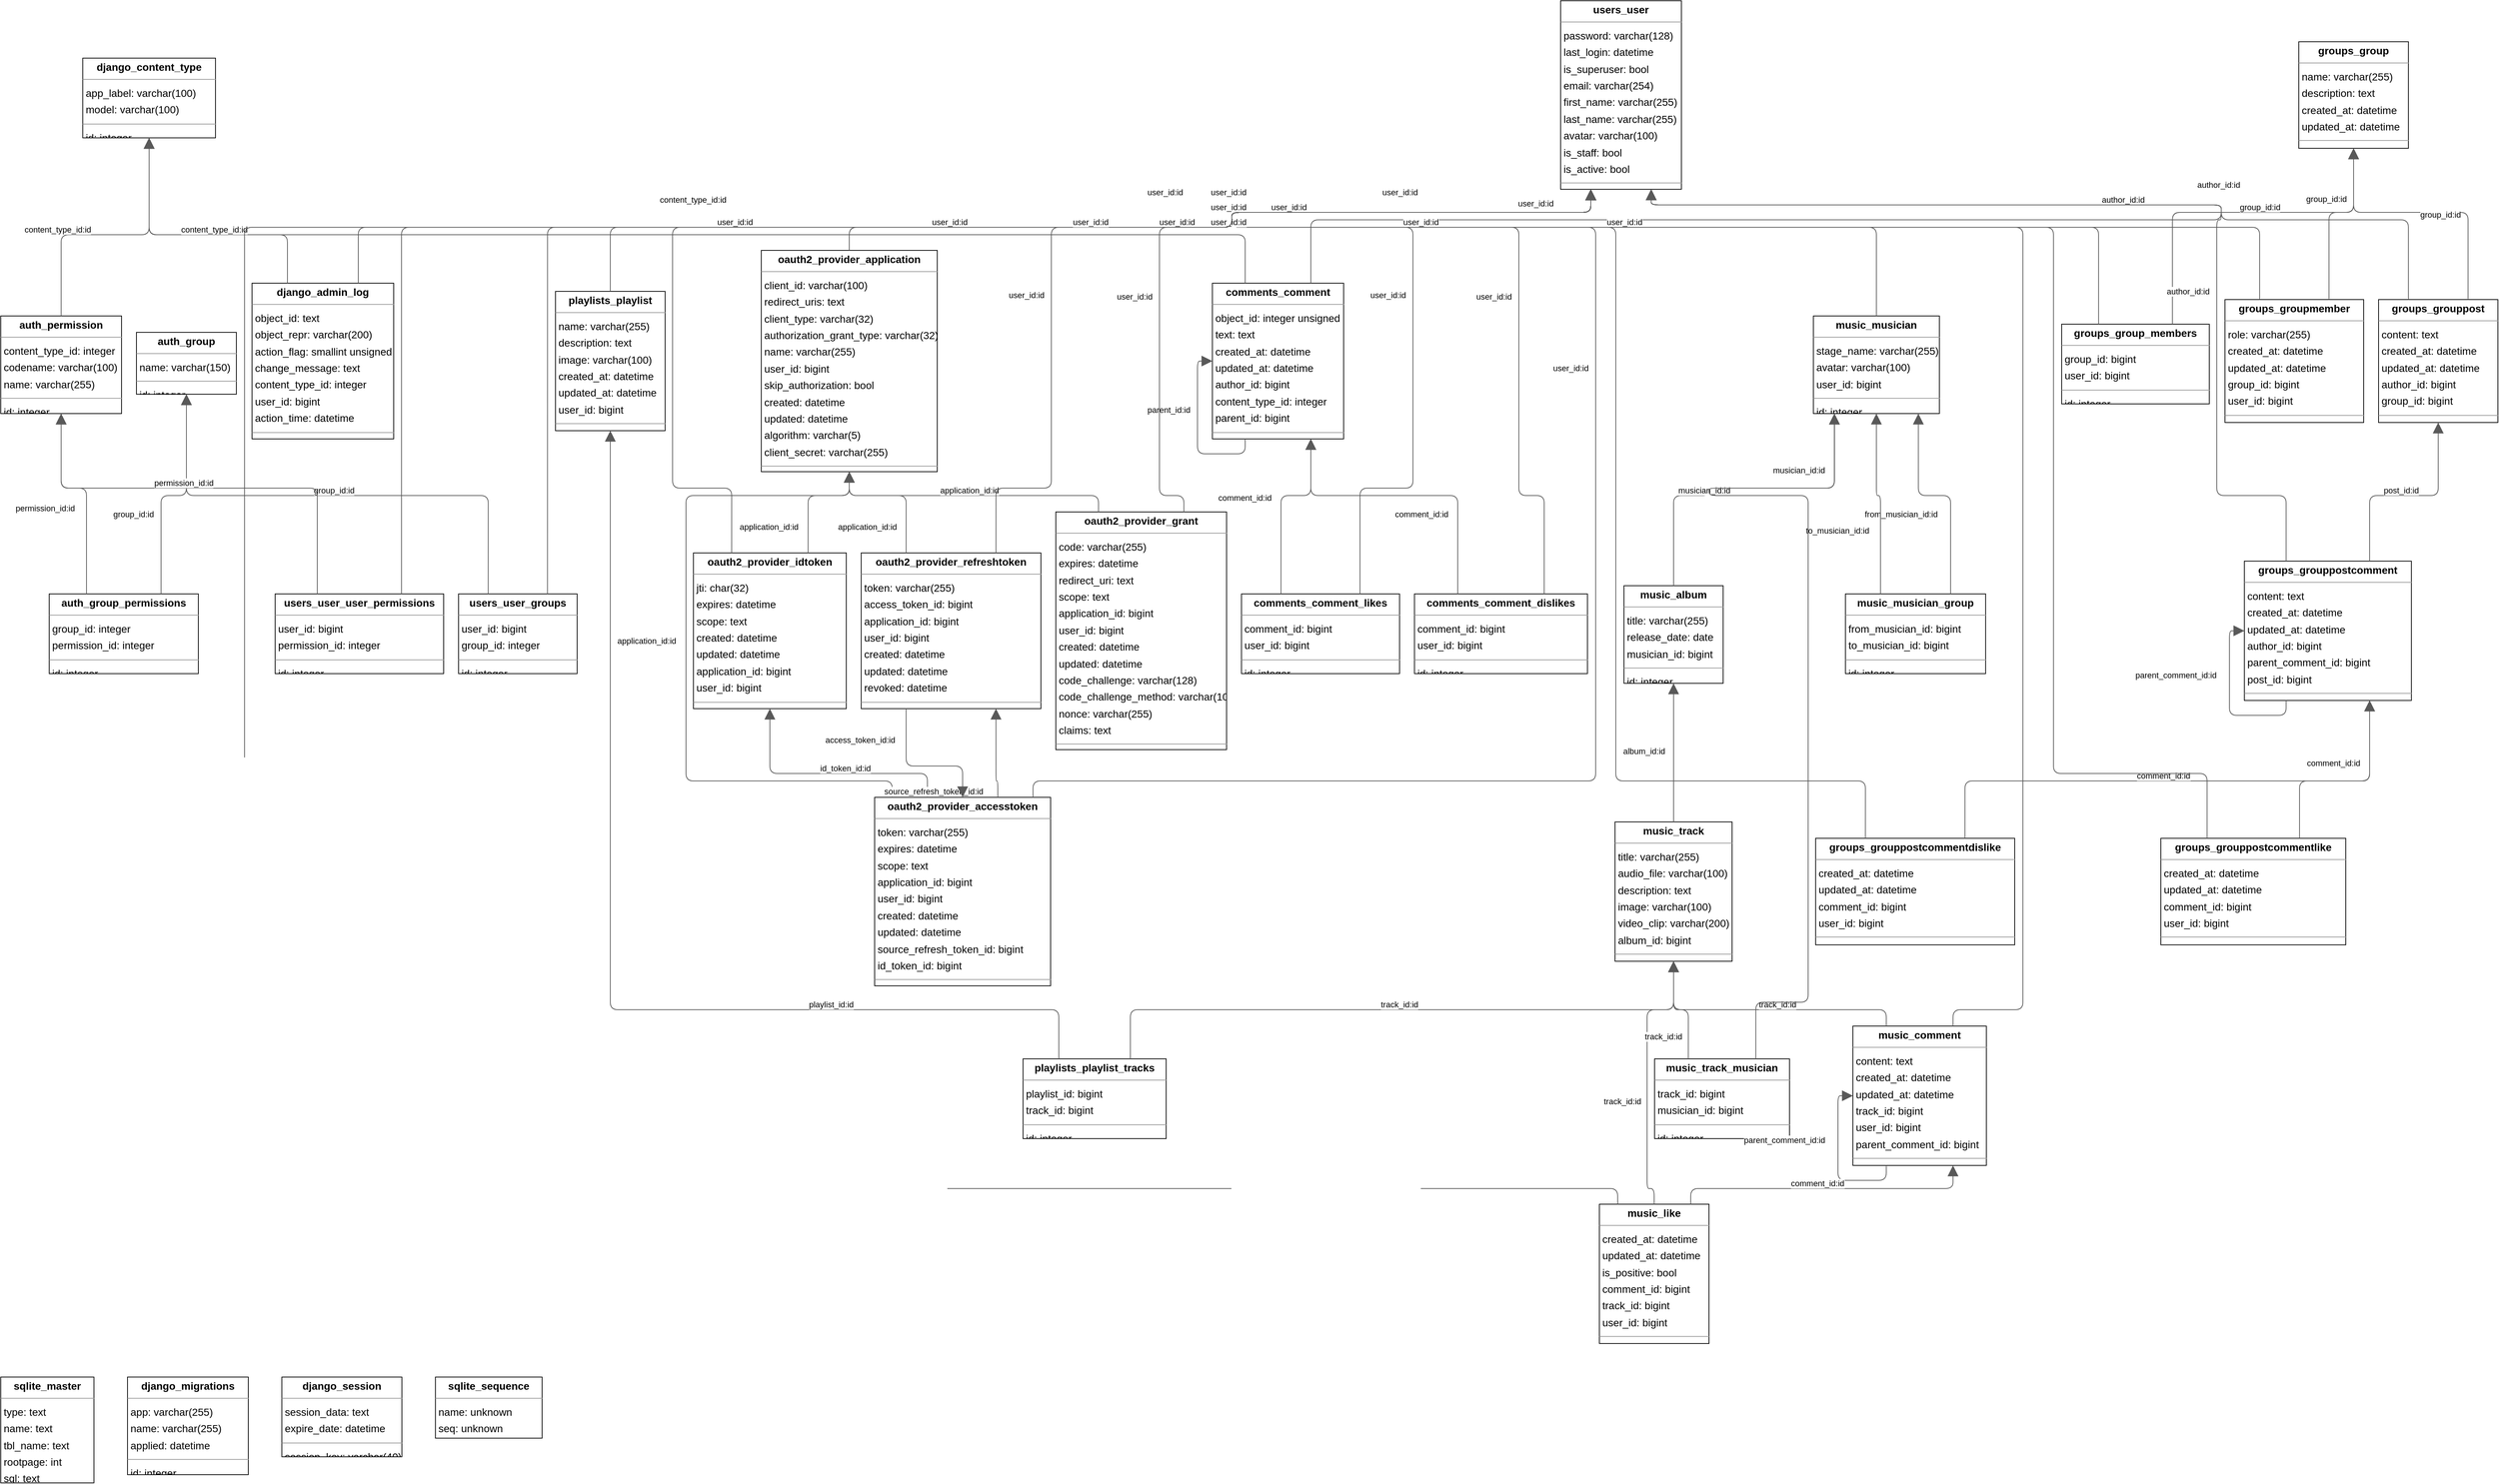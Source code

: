 <mxGraphModel dx="0" dy="0" grid="1" gridSize="10" guides="1" tooltips="1" connect="1" arrows="1" fold="1" page="0" pageScale="1" background="none" math="0" shadow="0">
  <root>
    <mxCell id="0" />
    <mxCell id="1" parent="0" />
    <mxCell id="node1" parent="1" vertex="1" value="&lt;p style=&quot;margin:0px;margin-top:4px;text-align:center;&quot;&gt;&lt;b&gt;auth_group&lt;/b&gt;&lt;/p&gt;&lt;hr size=&quot;1&quot;/&gt;&lt;p style=&quot;margin:0 0 0 4px;line-height:1.6;&quot;&gt; name: varchar(150)&lt;/p&gt;&lt;hr size=&quot;1&quot;/&gt;&lt;p style=&quot;margin:0 0 0 4px;line-height:1.6;&quot;&gt; id: integer&lt;/p&gt;" style="verticalAlign=top;align=left;overflow=fill;fontSize=14;fontFamily=Helvetica;html=1;rounded=0;shadow=0;comic=0;labelBackgroundColor=none;strokeWidth=1;">
      <mxGeometry x="48" y="285" width="134" height="83" as="geometry" />
    </mxCell>
    <mxCell id="node6" parent="1" vertex="1" value="&lt;p style=&quot;margin:0px;margin-top:4px;text-align:center;&quot;&gt;&lt;b&gt;auth_group_permissions&lt;/b&gt;&lt;/p&gt;&lt;hr size=&quot;1&quot;/&gt;&lt;p style=&quot;margin:0 0 0 4px;line-height:1.6;&quot;&gt; group_id: integer&lt;br/&gt; permission_id: integer&lt;/p&gt;&lt;hr size=&quot;1&quot;/&gt;&lt;p style=&quot;margin:0 0 0 4px;line-height:1.6;&quot;&gt; id: integer&lt;/p&gt;" style="verticalAlign=top;align=left;overflow=fill;fontSize=14;fontFamily=Helvetica;html=1;rounded=0;shadow=0;comic=0;labelBackgroundColor=none;strokeWidth=1;">
      <mxGeometry x="-69" y="636" width="200" height="107" as="geometry" />
    </mxCell>
    <mxCell id="node12" parent="1" vertex="1" value="&lt;p style=&quot;margin:0px;margin-top:4px;text-align:center;&quot;&gt;&lt;b&gt;auth_permission&lt;/b&gt;&lt;/p&gt;&lt;hr size=&quot;1&quot;/&gt;&lt;p style=&quot;margin:0 0 0 4px;line-height:1.6;&quot;&gt; content_type_id: integer&lt;br/&gt; codename: varchar(100)&lt;br/&gt; name: varchar(255)&lt;/p&gt;&lt;hr size=&quot;1&quot;/&gt;&lt;p style=&quot;margin:0 0 0 4px;line-height:1.6;&quot;&gt; id: integer&lt;/p&gt;" style="verticalAlign=top;align=left;overflow=fill;fontSize=14;fontFamily=Helvetica;html=1;rounded=0;shadow=0;comic=0;labelBackgroundColor=none;strokeWidth=1;">
      <mxGeometry x="-134" y="263" width="162" height="131" as="geometry" />
    </mxCell>
    <mxCell id="node15" parent="1" vertex="1" value="&lt;p style=&quot;margin:0px;margin-top:4px;text-align:center;&quot;&gt;&lt;b&gt;comments_comment&lt;/b&gt;&lt;/p&gt;&lt;hr size=&quot;1&quot;/&gt;&lt;p style=&quot;margin:0 0 0 4px;line-height:1.6;&quot;&gt; object_id: integer unsigned&lt;br/&gt; text: text&lt;br/&gt; created_at: datetime&lt;br/&gt; updated_at: datetime&lt;br/&gt; author_id: bigint&lt;br/&gt; content_type_id: integer&lt;br/&gt; parent_id: bigint&lt;/p&gt;&lt;hr size=&quot;1&quot;/&gt;&lt;p style=&quot;margin:0 0 0 4px;line-height:1.6;&quot;&gt; id: integer&lt;/p&gt;" style="verticalAlign=top;align=left;overflow=fill;fontSize=14;fontFamily=Helvetica;html=1;rounded=0;shadow=0;comic=0;labelBackgroundColor=none;strokeWidth=1;">
      <mxGeometry x="1491" y="219" width="176" height="209" as="geometry" />
    </mxCell>
    <mxCell id="node34" parent="1" vertex="1" value="&lt;p style=&quot;margin:0px;margin-top:4px;text-align:center;&quot;&gt;&lt;b&gt;comments_comment_dislikes&lt;/b&gt;&lt;/p&gt;&lt;hr size=&quot;1&quot;/&gt;&lt;p style=&quot;margin:0 0 0 4px;line-height:1.6;&quot;&gt; comment_id: bigint&lt;br/&gt; user_id: bigint&lt;/p&gt;&lt;hr size=&quot;1&quot;/&gt;&lt;p style=&quot;margin:0 0 0 4px;line-height:1.6;&quot;&gt; id: integer&lt;/p&gt;" style="verticalAlign=top;align=left;overflow=fill;fontSize=14;fontFamily=Helvetica;html=1;rounded=0;shadow=0;comic=0;labelBackgroundColor=none;strokeWidth=1;">
      <mxGeometry x="1762" y="636" width="232" height="107" as="geometry" />
    </mxCell>
    <mxCell id="node30" parent="1" vertex="1" value="&lt;p style=&quot;margin:0px;margin-top:4px;text-align:center;&quot;&gt;&lt;b&gt;comments_comment_likes&lt;/b&gt;&lt;/p&gt;&lt;hr size=&quot;1&quot;/&gt;&lt;p style=&quot;margin:0 0 0 4px;line-height:1.6;&quot;&gt; comment_id: bigint&lt;br/&gt; user_id: bigint&lt;/p&gt;&lt;hr size=&quot;1&quot;/&gt;&lt;p style=&quot;margin:0 0 0 4px;line-height:1.6;&quot;&gt; id: integer&lt;/p&gt;" style="verticalAlign=top;align=left;overflow=fill;fontSize=14;fontFamily=Helvetica;html=1;rounded=0;shadow=0;comic=0;labelBackgroundColor=none;strokeWidth=1;">
      <mxGeometry x="1530" y="636" width="212" height="107" as="geometry" />
    </mxCell>
    <mxCell id="node14" parent="1" vertex="1" value="&lt;p style=&quot;margin:0px;margin-top:4px;text-align:center;&quot;&gt;&lt;b&gt;django_admin_log&lt;/b&gt;&lt;/p&gt;&lt;hr size=&quot;1&quot;/&gt;&lt;p style=&quot;margin:0 0 0 4px;line-height:1.6;&quot;&gt; object_id: text&lt;br/&gt; object_repr: varchar(200)&lt;br/&gt; action_flag: smallint unsigned&lt;br/&gt; change_message: text&lt;br/&gt; content_type_id: integer&lt;br/&gt; user_id: bigint&lt;br/&gt; action_time: datetime&lt;/p&gt;&lt;hr size=&quot;1&quot;/&gt;&lt;p style=&quot;margin:0 0 0 4px;line-height:1.6;&quot;&gt; id: integer&lt;/p&gt;" style="verticalAlign=top;align=left;overflow=fill;fontSize=14;fontFamily=Helvetica;html=1;rounded=0;shadow=0;comic=0;labelBackgroundColor=none;strokeWidth=1;">
      <mxGeometry x="203" y="219" width="190" height="209" as="geometry" />
    </mxCell>
    <mxCell id="node16" parent="1" vertex="1" value="&lt;p style=&quot;margin:0px;margin-top:4px;text-align:center;&quot;&gt;&lt;b&gt;django_content_type&lt;/b&gt;&lt;/p&gt;&lt;hr size=&quot;1&quot;/&gt;&lt;p style=&quot;margin:0 0 0 4px;line-height:1.6;&quot;&gt; app_label: varchar(100)&lt;br/&gt; model: varchar(100)&lt;/p&gt;&lt;hr size=&quot;1&quot;/&gt;&lt;p style=&quot;margin:0 0 0 4px;line-height:1.6;&quot;&gt; id: integer&lt;/p&gt;" style="verticalAlign=top;align=left;overflow=fill;fontSize=14;fontFamily=Helvetica;html=1;rounded=0;shadow=0;comic=0;labelBackgroundColor=none;strokeWidth=1;">
      <mxGeometry x="-24" y="-83" width="178" height="107" as="geometry" />
    </mxCell>
    <mxCell id="node25" parent="1" vertex="1" value="&lt;p style=&quot;margin:0px;margin-top:4px;text-align:center;&quot;&gt;&lt;b&gt;django_migrations&lt;/b&gt;&lt;/p&gt;&lt;hr size=&quot;1&quot;/&gt;&lt;p style=&quot;margin:0 0 0 4px;line-height:1.6;&quot;&gt; app: varchar(255)&lt;br/&gt; name: varchar(255)&lt;br/&gt; applied: datetime&lt;/p&gt;&lt;hr size=&quot;1&quot;/&gt;&lt;p style=&quot;margin:0 0 0 4px;line-height:1.6;&quot;&gt; id: integer&lt;/p&gt;" style="verticalAlign=top;align=left;overflow=fill;fontSize=14;fontFamily=Helvetica;html=1;rounded=0;shadow=0;comic=0;labelBackgroundColor=none;strokeWidth=1;">
      <mxGeometry x="36" y="1687" width="162" height="131" as="geometry" />
    </mxCell>
    <mxCell id="node4" parent="1" vertex="1" value="&lt;p style=&quot;margin:0px;margin-top:4px;text-align:center;&quot;&gt;&lt;b&gt;django_session&lt;/b&gt;&lt;/p&gt;&lt;hr size=&quot;1&quot;/&gt;&lt;p style=&quot;margin:0 0 0 4px;line-height:1.6;&quot;&gt; session_data: text&lt;br/&gt; expire_date: datetime&lt;/p&gt;&lt;hr size=&quot;1&quot;/&gt;&lt;p style=&quot;margin:0 0 0 4px;line-height:1.6;&quot;&gt; session_key: varchar(40)&lt;/p&gt;" style="verticalAlign=top;align=left;overflow=fill;fontSize=14;fontFamily=Helvetica;html=1;rounded=0;shadow=0;comic=0;labelBackgroundColor=none;strokeWidth=1;">
      <mxGeometry x="243" y="1687" width="161" height="107" as="geometry" />
    </mxCell>
    <mxCell id="node11" parent="1" vertex="1" value="&lt;p style=&quot;margin:0px;margin-top:4px;text-align:center;&quot;&gt;&lt;b&gt;groups_group&lt;/b&gt;&lt;/p&gt;&lt;hr size=&quot;1&quot;/&gt;&lt;p style=&quot;margin:0 0 0 4px;line-height:1.6;&quot;&gt; name: varchar(255)&lt;br/&gt; description: text&lt;br/&gt; created_at: datetime&lt;br/&gt; updated_at: datetime&lt;/p&gt;&lt;hr size=&quot;1&quot;/&gt;&lt;p style=&quot;margin:0 0 0 4px;line-height:1.6;&quot;&gt; id: integer&lt;/p&gt;" style="verticalAlign=top;align=left;overflow=fill;fontSize=14;fontFamily=Helvetica;html=1;rounded=0;shadow=0;comic=0;labelBackgroundColor=none;strokeWidth=1;">
      <mxGeometry x="2948" y="-105" width="147" height="143" as="geometry" />
    </mxCell>
    <mxCell id="node32" parent="1" vertex="1" value="&lt;p style=&quot;margin:0px;margin-top:4px;text-align:center;&quot;&gt;&lt;b&gt;groups_group_members&lt;/b&gt;&lt;/p&gt;&lt;hr size=&quot;1&quot;/&gt;&lt;p style=&quot;margin:0 0 0 4px;line-height:1.6;&quot;&gt; group_id: bigint&lt;br/&gt; user_id: bigint&lt;/p&gt;&lt;hr size=&quot;1&quot;/&gt;&lt;p style=&quot;margin:0 0 0 4px;line-height:1.6;&quot;&gt; id: integer&lt;/p&gt;" style="verticalAlign=top;align=left;overflow=fill;fontSize=14;fontFamily=Helvetica;html=1;rounded=0;shadow=0;comic=0;labelBackgroundColor=none;strokeWidth=1;">
      <mxGeometry x="2630" y="274" width="198" height="107" as="geometry" />
    </mxCell>
    <mxCell id="node18" parent="1" vertex="1" value="&lt;p style=&quot;margin:0px;margin-top:4px;text-align:center;&quot;&gt;&lt;b&gt;groups_groupmember&lt;/b&gt;&lt;/p&gt;&lt;hr size=&quot;1&quot;/&gt;&lt;p style=&quot;margin:0 0 0 4px;line-height:1.6;&quot;&gt; role: varchar(255)&lt;br/&gt; created_at: datetime&lt;br/&gt; updated_at: datetime&lt;br/&gt; group_id: bigint&lt;br/&gt; user_id: bigint&lt;/p&gt;&lt;hr size=&quot;1&quot;/&gt;&lt;p style=&quot;margin:0 0 0 4px;line-height:1.6;&quot;&gt; id: integer&lt;/p&gt;" style="verticalAlign=top;align=left;overflow=fill;fontSize=14;fontFamily=Helvetica;html=1;rounded=0;shadow=0;comic=0;labelBackgroundColor=none;strokeWidth=1;">
      <mxGeometry x="2849" y="241" width="186" height="165" as="geometry" />
    </mxCell>
    <mxCell id="node35" parent="1" vertex="1" value="&lt;p style=&quot;margin:0px;margin-top:4px;text-align:center;&quot;&gt;&lt;b&gt;groups_grouppost&lt;/b&gt;&lt;/p&gt;&lt;hr size=&quot;1&quot;/&gt;&lt;p style=&quot;margin:0 0 0 4px;line-height:1.6;&quot;&gt; content: text&lt;br/&gt; created_at: datetime&lt;br/&gt; updated_at: datetime&lt;br/&gt; author_id: bigint&lt;br/&gt; group_id: bigint&lt;/p&gt;&lt;hr size=&quot;1&quot;/&gt;&lt;p style=&quot;margin:0 0 0 4px;line-height:1.6;&quot;&gt; id: integer&lt;/p&gt;" style="verticalAlign=top;align=left;overflow=fill;fontSize=14;fontFamily=Helvetica;html=1;rounded=0;shadow=0;comic=0;labelBackgroundColor=none;strokeWidth=1;">
      <mxGeometry x="3055" y="241" width="160" height="165" as="geometry" />
    </mxCell>
    <mxCell id="node29" parent="1" vertex="1" value="&lt;p style=&quot;margin:0px;margin-top:4px;text-align:center;&quot;&gt;&lt;b&gt;groups_grouppostcomment&lt;/b&gt;&lt;/p&gt;&lt;hr size=&quot;1&quot;/&gt;&lt;p style=&quot;margin:0 0 0 4px;line-height:1.6;&quot;&gt; content: text&lt;br/&gt; created_at: datetime&lt;br/&gt; updated_at: datetime&lt;br/&gt; author_id: bigint&lt;br/&gt; parent_comment_id: bigint&lt;br/&gt; post_id: bigint&lt;/p&gt;&lt;hr size=&quot;1&quot;/&gt;&lt;p style=&quot;margin:0 0 0 4px;line-height:1.6;&quot;&gt; id: integer&lt;/p&gt;" style="verticalAlign=top;align=left;overflow=fill;fontSize=14;fontFamily=Helvetica;html=1;rounded=0;shadow=0;comic=0;labelBackgroundColor=none;strokeWidth=1;">
      <mxGeometry x="2875" y="592" width="224" height="187" as="geometry" />
    </mxCell>
    <mxCell id="node26" parent="1" vertex="1" value="&lt;p style=&quot;margin:0px;margin-top:4px;text-align:center;&quot;&gt;&lt;b&gt;groups_grouppostcommentdislike&lt;/b&gt;&lt;/p&gt;&lt;hr size=&quot;1&quot;/&gt;&lt;p style=&quot;margin:0 0 0 4px;line-height:1.6;&quot;&gt; created_at: datetime&lt;br/&gt; updated_at: datetime&lt;br/&gt; comment_id: bigint&lt;br/&gt; user_id: bigint&lt;/p&gt;&lt;hr size=&quot;1&quot;/&gt;&lt;p style=&quot;margin:0 0 0 4px;line-height:1.6;&quot;&gt; id: integer&lt;/p&gt;" style="verticalAlign=top;align=left;overflow=fill;fontSize=14;fontFamily=Helvetica;html=1;rounded=0;shadow=0;comic=0;labelBackgroundColor=none;strokeWidth=1;">
      <mxGeometry x="2300" y="964" width="267" height="143" as="geometry" />
    </mxCell>
    <mxCell id="node10" parent="1" vertex="1" value="&lt;p style=&quot;margin:0px;margin-top:4px;text-align:center;&quot;&gt;&lt;b&gt;groups_grouppostcommentlike&lt;/b&gt;&lt;/p&gt;&lt;hr size=&quot;1&quot;/&gt;&lt;p style=&quot;margin:0 0 0 4px;line-height:1.6;&quot;&gt; created_at: datetime&lt;br/&gt; updated_at: datetime&lt;br/&gt; comment_id: bigint&lt;br/&gt; user_id: bigint&lt;/p&gt;&lt;hr size=&quot;1&quot;/&gt;&lt;p style=&quot;margin:0 0 0 4px;line-height:1.6;&quot;&gt; id: integer&lt;/p&gt;" style="verticalAlign=top;align=left;overflow=fill;fontSize=14;fontFamily=Helvetica;html=1;rounded=0;shadow=0;comic=0;labelBackgroundColor=none;strokeWidth=1;">
      <mxGeometry x="2763" y="964" width="248" height="143" as="geometry" />
    </mxCell>
    <mxCell id="node22" parent="1" vertex="1" value="&lt;p style=&quot;margin:0px;margin-top:4px;text-align:center;&quot;&gt;&lt;b&gt;music_album&lt;/b&gt;&lt;/p&gt;&lt;hr size=&quot;1&quot;/&gt;&lt;p style=&quot;margin:0 0 0 4px;line-height:1.6;&quot;&gt; title: varchar(255)&lt;br/&gt; release_date: date&lt;br/&gt; musician_id: bigint&lt;/p&gt;&lt;hr size=&quot;1&quot;/&gt;&lt;p style=&quot;margin:0 0 0 4px;line-height:1.6;&quot;&gt; id: integer&lt;/p&gt;" style="verticalAlign=top;align=left;overflow=fill;fontSize=14;fontFamily=Helvetica;html=1;rounded=0;shadow=0;comic=0;labelBackgroundColor=none;strokeWidth=1;">
      <mxGeometry x="2043" y="625" width="133" height="131" as="geometry" />
    </mxCell>
    <mxCell id="node24" parent="1" vertex="1" value="&lt;p style=&quot;margin:0px;margin-top:4px;text-align:center;&quot;&gt;&lt;b&gt;music_comment&lt;/b&gt;&lt;/p&gt;&lt;hr size=&quot;1&quot;/&gt;&lt;p style=&quot;margin:0 0 0 4px;line-height:1.6;&quot;&gt; content: text&lt;br/&gt; created_at: datetime&lt;br/&gt; updated_at: datetime&lt;br/&gt; track_id: bigint&lt;br/&gt; user_id: bigint&lt;br/&gt; parent_comment_id: bigint&lt;/p&gt;&lt;hr size=&quot;1&quot;/&gt;&lt;p style=&quot;margin:0 0 0 4px;line-height:1.6;&quot;&gt; id: integer&lt;/p&gt;" style="verticalAlign=top;align=left;overflow=fill;fontSize=14;fontFamily=Helvetica;html=1;rounded=0;shadow=0;comic=0;labelBackgroundColor=none;strokeWidth=1;">
      <mxGeometry x="2350" y="1216" width="179" height="187" as="geometry" />
    </mxCell>
    <mxCell id="node27" parent="1" vertex="1" value="&lt;p style=&quot;margin:0px;margin-top:4px;text-align:center;&quot;&gt;&lt;b&gt;music_like&lt;/b&gt;&lt;/p&gt;&lt;hr size=&quot;1&quot;/&gt;&lt;p style=&quot;margin:0 0 0 4px;line-height:1.6;&quot;&gt; created_at: datetime&lt;br/&gt; updated_at: datetime&lt;br/&gt; is_positive: bool&lt;br/&gt; comment_id: bigint&lt;br/&gt; track_id: bigint&lt;br/&gt; user_id: bigint&lt;/p&gt;&lt;hr size=&quot;1&quot;/&gt;&lt;p style=&quot;margin:0 0 0 4px;line-height:1.6;&quot;&gt; id: integer&lt;/p&gt;" style="verticalAlign=top;align=left;overflow=fill;fontSize=14;fontFamily=Helvetica;html=1;rounded=0;shadow=0;comic=0;labelBackgroundColor=none;strokeWidth=1;">
      <mxGeometry x="2010" y="1455" width="147" height="187" as="geometry" />
    </mxCell>
    <mxCell id="node23" parent="1" vertex="1" value="&lt;p style=&quot;margin:0px;margin-top:4px;text-align:center;&quot;&gt;&lt;b&gt;music_musician&lt;/b&gt;&lt;/p&gt;&lt;hr size=&quot;1&quot;/&gt;&lt;p style=&quot;margin:0 0 0 4px;line-height:1.6;&quot;&gt; stage_name: varchar(255)&lt;br/&gt; avatar: varchar(100)&lt;br/&gt; user_id: bigint&lt;/p&gt;&lt;hr size=&quot;1&quot;/&gt;&lt;p style=&quot;margin:0 0 0 4px;line-height:1.6;&quot;&gt; id: integer&lt;/p&gt;" style="verticalAlign=top;align=left;overflow=fill;fontSize=14;fontFamily=Helvetica;html=1;rounded=0;shadow=0;comic=0;labelBackgroundColor=none;strokeWidth=1;">
      <mxGeometry x="2297" y="263" width="169" height="131" as="geometry" />
    </mxCell>
    <mxCell id="node13" parent="1" vertex="1" value="&lt;p style=&quot;margin:0px;margin-top:4px;text-align:center;&quot;&gt;&lt;b&gt;music_musician_group&lt;/b&gt;&lt;/p&gt;&lt;hr size=&quot;1&quot;/&gt;&lt;p style=&quot;margin:0 0 0 4px;line-height:1.6;&quot;&gt; from_musician_id: bigint&lt;br/&gt; to_musician_id: bigint&lt;/p&gt;&lt;hr size=&quot;1&quot;/&gt;&lt;p style=&quot;margin:0 0 0 4px;line-height:1.6;&quot;&gt; id: integer&lt;/p&gt;" style="verticalAlign=top;align=left;overflow=fill;fontSize=14;fontFamily=Helvetica;html=1;rounded=0;shadow=0;comic=0;labelBackgroundColor=none;strokeWidth=1;">
      <mxGeometry x="2340" y="636" width="188" height="107" as="geometry" />
    </mxCell>
    <mxCell id="node21" parent="1" vertex="1" value="&lt;p style=&quot;margin:0px;margin-top:4px;text-align:center;&quot;&gt;&lt;b&gt;music_track&lt;/b&gt;&lt;/p&gt;&lt;hr size=&quot;1&quot;/&gt;&lt;p style=&quot;margin:0 0 0 4px;line-height:1.6;&quot;&gt; title: varchar(255)&lt;br/&gt; audio_file: varchar(100)&lt;br/&gt; description: text&lt;br/&gt; image: varchar(100)&lt;br/&gt; video_clip: varchar(200)&lt;br/&gt; album_id: bigint&lt;/p&gt;&lt;hr size=&quot;1&quot;/&gt;&lt;p style=&quot;margin:0 0 0 4px;line-height:1.6;&quot;&gt; id: integer&lt;/p&gt;" style="verticalAlign=top;align=left;overflow=fill;fontSize=14;fontFamily=Helvetica;html=1;rounded=0;shadow=0;comic=0;labelBackgroundColor=none;strokeWidth=1;">
      <mxGeometry x="2031" y="942" width="157" height="187" as="geometry" />
    </mxCell>
    <mxCell id="node2" parent="1" vertex="1" value="&lt;p style=&quot;margin:0px;margin-top:4px;text-align:center;&quot;&gt;&lt;b&gt;music_track_musician&lt;/b&gt;&lt;/p&gt;&lt;hr size=&quot;1&quot;/&gt;&lt;p style=&quot;margin:0 0 0 4px;line-height:1.6;&quot;&gt; track_id: bigint&lt;br/&gt; musician_id: bigint&lt;/p&gt;&lt;hr size=&quot;1&quot;/&gt;&lt;p style=&quot;margin:0 0 0 4px;line-height:1.6;&quot;&gt; id: integer&lt;/p&gt;" style="verticalAlign=top;align=left;overflow=fill;fontSize=14;fontFamily=Helvetica;html=1;rounded=0;shadow=0;comic=0;labelBackgroundColor=none;strokeWidth=1;">
      <mxGeometry x="2084" y="1260" width="181" height="107" as="geometry" />
    </mxCell>
    <mxCell id="node8" parent="1" vertex="1" value="&lt;p style=&quot;margin:0px;margin-top:4px;text-align:center;&quot;&gt;&lt;b&gt;oauth2_provider_accesstoken&lt;/b&gt;&lt;/p&gt;&lt;hr size=&quot;1&quot;/&gt;&lt;p style=&quot;margin:0 0 0 4px;line-height:1.6;&quot;&gt; token: varchar(255)&lt;br/&gt; expires: datetime&lt;br/&gt; scope: text&lt;br/&gt; application_id: bigint&lt;br/&gt; user_id: bigint&lt;br/&gt; created: datetime&lt;br/&gt; updated: datetime&lt;br/&gt; source_refresh_token_id: bigint&lt;br/&gt; id_token_id: bigint&lt;/p&gt;&lt;hr size=&quot;1&quot;/&gt;&lt;p style=&quot;margin:0 0 0 4px;line-height:1.6;&quot;&gt; id: integer&lt;/p&gt;" style="verticalAlign=top;align=left;overflow=fill;fontSize=14;fontFamily=Helvetica;html=1;rounded=0;shadow=0;comic=0;labelBackgroundColor=none;strokeWidth=1;">
      <mxGeometry x="1038" y="909" width="236" height="253" as="geometry" />
    </mxCell>
    <mxCell id="node9" parent="1" vertex="1" value="&lt;p style=&quot;margin:0px;margin-top:4px;text-align:center;&quot;&gt;&lt;b&gt;oauth2_provider_application&lt;/b&gt;&lt;/p&gt;&lt;hr size=&quot;1&quot;/&gt;&lt;p style=&quot;margin:0 0 0 4px;line-height:1.6;&quot;&gt; client_id: varchar(100)&lt;br/&gt; redirect_uris: text&lt;br/&gt; client_type: varchar(32)&lt;br/&gt; authorization_grant_type: varchar(32)&lt;br/&gt; name: varchar(255)&lt;br/&gt; user_id: bigint&lt;br/&gt; skip_authorization: bool&lt;br/&gt; created: datetime&lt;br/&gt; updated: datetime&lt;br/&gt; algorithm: varchar(5)&lt;br/&gt; client_secret: varchar(255)&lt;/p&gt;&lt;hr size=&quot;1&quot;/&gt;&lt;p style=&quot;margin:0 0 0 4px;line-height:1.6;&quot;&gt; id: integer&lt;/p&gt;" style="verticalAlign=top;align=left;overflow=fill;fontSize=14;fontFamily=Helvetica;html=1;rounded=0;shadow=0;comic=0;labelBackgroundColor=none;strokeWidth=1;">
      <mxGeometry x="886" y="175" width="236" height="297" as="geometry" />
    </mxCell>
    <mxCell id="node17" parent="1" vertex="1" value="&lt;p style=&quot;margin:0px;margin-top:4px;text-align:center;&quot;&gt;&lt;b&gt;oauth2_provider_grant&lt;/b&gt;&lt;/p&gt;&lt;hr size=&quot;1&quot;/&gt;&lt;p style=&quot;margin:0 0 0 4px;line-height:1.6;&quot;&gt; code: varchar(255)&lt;br/&gt; expires: datetime&lt;br/&gt; redirect_uri: text&lt;br/&gt; scope: text&lt;br/&gt; application_id: bigint&lt;br/&gt; user_id: bigint&lt;br/&gt; created: datetime&lt;br/&gt; updated: datetime&lt;br/&gt; code_challenge: varchar(128)&lt;br/&gt; code_challenge_method: varchar(10)&lt;br/&gt; nonce: varchar(255)&lt;br/&gt; claims: text&lt;/p&gt;&lt;hr size=&quot;1&quot;/&gt;&lt;p style=&quot;margin:0 0 0 4px;line-height:1.6;&quot;&gt; id: integer&lt;/p&gt;" style="verticalAlign=top;align=left;overflow=fill;fontSize=14;fontFamily=Helvetica;html=1;rounded=0;shadow=0;comic=0;labelBackgroundColor=none;strokeWidth=1;">
      <mxGeometry x="1281" y="526" width="229" height="319" as="geometry" />
    </mxCell>
    <mxCell id="node0" parent="1" vertex="1" value="&lt;p style=&quot;margin:0px;margin-top:4px;text-align:center;&quot;&gt;&lt;b&gt;oauth2_provider_idtoken&lt;/b&gt;&lt;/p&gt;&lt;hr size=&quot;1&quot;/&gt;&lt;p style=&quot;margin:0 0 0 4px;line-height:1.6;&quot;&gt; jti: char(32)&lt;br/&gt; expires: datetime&lt;br/&gt; scope: text&lt;br/&gt; created: datetime&lt;br/&gt; updated: datetime&lt;br/&gt; application_id: bigint&lt;br/&gt; user_id: bigint&lt;/p&gt;&lt;hr size=&quot;1&quot;/&gt;&lt;p style=&quot;margin:0 0 0 4px;line-height:1.6;&quot;&gt; id: integer&lt;/p&gt;" style="verticalAlign=top;align=left;overflow=fill;fontSize=14;fontFamily=Helvetica;html=1;rounded=0;shadow=0;comic=0;labelBackgroundColor=none;strokeWidth=1;">
      <mxGeometry x="795" y="581" width="205" height="209" as="geometry" />
    </mxCell>
    <mxCell id="node19" parent="1" vertex="1" value="&lt;p style=&quot;margin:0px;margin-top:4px;text-align:center;&quot;&gt;&lt;b&gt;oauth2_provider_refreshtoken&lt;/b&gt;&lt;/p&gt;&lt;hr size=&quot;1&quot;/&gt;&lt;p style=&quot;margin:0 0 0 4px;line-height:1.6;&quot;&gt; token: varchar(255)&lt;br/&gt; access_token_id: bigint&lt;br/&gt; application_id: bigint&lt;br/&gt; user_id: bigint&lt;br/&gt; created: datetime&lt;br/&gt; updated: datetime&lt;br/&gt; revoked: datetime&lt;/p&gt;&lt;hr size=&quot;1&quot;/&gt;&lt;p style=&quot;margin:0 0 0 4px;line-height:1.6;&quot;&gt; id: integer&lt;/p&gt;" style="verticalAlign=top;align=left;overflow=fill;fontSize=14;fontFamily=Helvetica;html=1;rounded=0;shadow=0;comic=0;labelBackgroundColor=none;strokeWidth=1;">
      <mxGeometry x="1020" y="581" width="241" height="209" as="geometry" />
    </mxCell>
    <mxCell id="node3" parent="1" vertex="1" value="&lt;p style=&quot;margin:0px;margin-top:4px;text-align:center;&quot;&gt;&lt;b&gt;playlists_playlist&lt;/b&gt;&lt;/p&gt;&lt;hr size=&quot;1&quot;/&gt;&lt;p style=&quot;margin:0 0 0 4px;line-height:1.6;&quot;&gt; name: varchar(255)&lt;br/&gt; description: text&lt;br/&gt; image: varchar(100)&lt;br/&gt; created_at: datetime&lt;br/&gt; updated_at: datetime&lt;br/&gt; user_id: bigint&lt;/p&gt;&lt;hr size=&quot;1&quot;/&gt;&lt;p style=&quot;margin:0 0 0 4px;line-height:1.6;&quot;&gt; id: integer&lt;/p&gt;" style="verticalAlign=top;align=left;overflow=fill;fontSize=14;fontFamily=Helvetica;html=1;rounded=0;shadow=0;comic=0;labelBackgroundColor=none;strokeWidth=1;">
      <mxGeometry x="610" y="230" width="147" height="187" as="geometry" />
    </mxCell>
    <mxCell id="node33" parent="1" vertex="1" value="&lt;p style=&quot;margin:0px;margin-top:4px;text-align:center;&quot;&gt;&lt;b&gt;playlists_playlist_tracks&lt;/b&gt;&lt;/p&gt;&lt;hr size=&quot;1&quot;/&gt;&lt;p style=&quot;margin:0 0 0 4px;line-height:1.6;&quot;&gt; playlist_id: bigint&lt;br/&gt; track_id: bigint&lt;/p&gt;&lt;hr size=&quot;1&quot;/&gt;&lt;p style=&quot;margin:0 0 0 4px;line-height:1.6;&quot;&gt; id: integer&lt;/p&gt;" style="verticalAlign=top;align=left;overflow=fill;fontSize=14;fontFamily=Helvetica;html=1;rounded=0;shadow=0;comic=0;labelBackgroundColor=none;strokeWidth=1;">
      <mxGeometry x="1237" y="1260" width="192" height="107" as="geometry" />
    </mxCell>
    <mxCell id="node7" parent="1" vertex="1" value="&lt;p style=&quot;margin:0px;margin-top:4px;text-align:center;&quot;&gt;&lt;b&gt;sqlite_master&lt;/b&gt;&lt;/p&gt;&lt;hr size=&quot;1&quot;/&gt;&lt;p style=&quot;margin:0 0 0 4px;line-height:1.6;&quot;&gt; type: text&lt;br/&gt; name: text&lt;br/&gt; tbl_name: text&lt;br/&gt; rootpage: int&lt;br/&gt; sql: text&lt;/p&gt;" style="verticalAlign=top;align=left;overflow=fill;fontSize=14;fontFamily=Helvetica;html=1;rounded=0;shadow=0;comic=0;labelBackgroundColor=none;strokeWidth=1;">
      <mxGeometry x="-134" y="1687" width="125" height="142" as="geometry" />
    </mxCell>
    <mxCell id="node31" parent="1" vertex="1" value="&lt;p style=&quot;margin:0px;margin-top:4px;text-align:center;&quot;&gt;&lt;b&gt;sqlite_sequence&lt;/b&gt;&lt;/p&gt;&lt;hr size=&quot;1&quot;/&gt;&lt;p style=&quot;margin:0 0 0 4px;line-height:1.6;&quot;&gt; name: unknown&lt;br/&gt; seq: unknown&lt;/p&gt;" style="verticalAlign=top;align=left;overflow=fill;fontSize=14;fontFamily=Helvetica;html=1;rounded=0;shadow=0;comic=0;labelBackgroundColor=none;strokeWidth=1;">
      <mxGeometry x="449" y="1687" width="143" height="82" as="geometry" />
    </mxCell>
    <mxCell id="node28" parent="1" vertex="1" value="&lt;p style=&quot;margin:0px;margin-top:4px;text-align:center;&quot;&gt;&lt;b&gt;users_user&lt;/b&gt;&lt;/p&gt;&lt;hr size=&quot;1&quot;/&gt;&lt;p style=&quot;margin:0 0 0 4px;line-height:1.6;&quot;&gt; password: varchar(128)&lt;br/&gt; last_login: datetime&lt;br/&gt; is_superuser: bool&lt;br/&gt; email: varchar(254)&lt;br/&gt; first_name: varchar(255)&lt;br/&gt; last_name: varchar(255)&lt;br/&gt; avatar: varchar(100)&lt;br/&gt; is_staff: bool&lt;br/&gt; is_active: bool&lt;/p&gt;&lt;hr size=&quot;1&quot;/&gt;&lt;p style=&quot;margin:0 0 0 4px;line-height:1.6;&quot;&gt; id: integer&lt;/p&gt;" style="verticalAlign=top;align=left;overflow=fill;fontSize=14;fontFamily=Helvetica;html=1;rounded=0;shadow=0;comic=0;labelBackgroundColor=none;strokeWidth=1;">
      <mxGeometry x="1958" y="-160" width="162" height="253" as="geometry" />
    </mxCell>
    <mxCell id="node20" parent="1" vertex="1" value="&lt;p style=&quot;margin:0px;margin-top:4px;text-align:center;&quot;&gt;&lt;b&gt;users_user_groups&lt;/b&gt;&lt;/p&gt;&lt;hr size=&quot;1&quot;/&gt;&lt;p style=&quot;margin:0 0 0 4px;line-height:1.6;&quot;&gt; user_id: bigint&lt;br/&gt; group_id: integer&lt;/p&gt;&lt;hr size=&quot;1&quot;/&gt;&lt;p style=&quot;margin:0 0 0 4px;line-height:1.6;&quot;&gt; id: integer&lt;/p&gt;" style="verticalAlign=top;align=left;overflow=fill;fontSize=14;fontFamily=Helvetica;html=1;rounded=0;shadow=0;comic=0;labelBackgroundColor=none;strokeWidth=1;">
      <mxGeometry x="480" y="636" width="159" height="107" as="geometry" />
    </mxCell>
    <mxCell id="node5" parent="1" vertex="1" value="&lt;p style=&quot;margin:0px;margin-top:4px;text-align:center;&quot;&gt;&lt;b&gt;users_user_user_permissions&lt;/b&gt;&lt;/p&gt;&lt;hr size=&quot;1&quot;/&gt;&lt;p style=&quot;margin:0 0 0 4px;line-height:1.6;&quot;&gt; user_id: bigint&lt;br/&gt; permission_id: integer&lt;/p&gt;&lt;hr size=&quot;1&quot;/&gt;&lt;p style=&quot;margin:0 0 0 4px;line-height:1.6;&quot;&gt; id: integer&lt;/p&gt;" style="verticalAlign=top;align=left;overflow=fill;fontSize=14;fontFamily=Helvetica;html=1;rounded=0;shadow=0;comic=0;labelBackgroundColor=none;strokeWidth=1;">
      <mxGeometry x="234" y="636" width="226" height="107" as="geometry" />
    </mxCell>
    <mxCell id="edge9" edge="1" value="" parent="1" source="node6" target="node1" style="html=1;rounded=1;edgeStyle=orthogonalEdgeStyle;dashed=0;startArrow=none;endArrow=block;endSize=12;strokeColor=#595959;exitX=0.750;exitY=0.000;exitDx=0;exitDy=0;entryX=0.500;entryY=1.000;entryDx=0;entryDy=0;">
      <mxGeometry width="50" height="50" relative="1" as="geometry">
        <Array as="points">
          <mxPoint x="81" y="504" />
          <mxPoint x="115" y="504" />
        </Array>
      </mxGeometry>
    </mxCell>
    <mxCell id="label56" parent="edge9" vertex="1" connectable="0" value="group_id:id" style="edgeLabel;resizable=0;html=1;align=left;verticalAlign=top;strokeColor=default;">
      <mxGeometry x="15" y="516" as="geometry" />
    </mxCell>
    <mxCell id="edge55" edge="1" value="" parent="1" source="node6" target="node12" style="html=1;rounded=1;edgeStyle=orthogonalEdgeStyle;dashed=0;startArrow=none;endArrow=block;endSize=12;strokeColor=#595959;exitX=0.250;exitY=0.000;exitDx=0;exitDy=0;entryX=0.500;entryY=1.000;entryDx=0;entryDy=0;">
      <mxGeometry width="50" height="50" relative="1" as="geometry">
        <Array as="points">
          <mxPoint x="-19" y="494" />
          <mxPoint x="-53" y="494" />
        </Array>
      </mxGeometry>
    </mxCell>
    <mxCell id="label332" parent="edge55" vertex="1" connectable="0" value="permission_id:id" style="edgeLabel;resizable=0;html=1;align=left;verticalAlign=top;strokeColor=default;">
      <mxGeometry x="-116" y="508" as="geometry" />
    </mxCell>
    <mxCell id="edge37" edge="1" value="" parent="1" source="node12" target="node16" style="html=1;rounded=1;edgeStyle=orthogonalEdgeStyle;dashed=0;startArrow=none;endArrow=block;endSize=12;strokeColor=#595959;exitX=0.500;exitY=0.000;exitDx=0;exitDy=0;entryX=0.500;entryY=1.000;entryDx=0;entryDy=0;">
      <mxGeometry width="50" height="50" relative="1" as="geometry">
        <Array as="points">
          <mxPoint x="-53" y="154" />
          <mxPoint x="65" y="154" />
        </Array>
      </mxGeometry>
    </mxCell>
    <mxCell id="label224" parent="edge37" vertex="1" connectable="0" value="content_type_id:id" style="edgeLabel;resizable=0;html=1;align=left;verticalAlign=top;strokeColor=default;">
      <mxGeometry x="-104" y="134" as="geometry" />
    </mxCell>
    <mxCell id="edge42" edge="1" value="" parent="1" source="node15" target="node15" style="html=1;rounded=1;edgeStyle=orthogonalEdgeStyle;dashed=0;startArrow=none;endArrow=block;endSize=12;strokeColor=#595959;exitX=0.250;exitY=1.000;exitDx=0;exitDy=0;entryX=0.000;entryY=0.500;entryDx=0;entryDy=0;">
      <mxGeometry width="50" height="50" relative="1" as="geometry">
        <Array as="points">
          <mxPoint x="1535" y="448" />
          <mxPoint x="1471" y="448" />
          <mxPoint x="1471" y="324" />
        </Array>
      </mxGeometry>
    </mxCell>
    <mxCell id="label254" parent="edge42" vertex="1" connectable="0" value="parent_id:id" style="edgeLabel;resizable=0;html=1;align=left;verticalAlign=top;strokeColor=default;">
      <mxGeometry x="1402" y="376" as="geometry" />
    </mxCell>
    <mxCell id="edge26" edge="1" value="" parent="1" source="node15" target="node16" style="html=1;rounded=1;edgeStyle=orthogonalEdgeStyle;dashed=0;startArrow=none;endArrow=block;endSize=12;strokeColor=#595959;exitX=0.250;exitY=0.000;exitDx=0;exitDy=0;entryX=0.500;entryY=1.000;entryDx=0;entryDy=0;">
      <mxGeometry width="50" height="50" relative="1" as="geometry">
        <Array as="points">
          <mxPoint x="1535" y="154" />
          <mxPoint x="65" y="154" />
        </Array>
      </mxGeometry>
    </mxCell>
    <mxCell id="label158" parent="edge26" vertex="1" connectable="0" value="content_type_id:id" style="edgeLabel;resizable=0;html=1;align=left;verticalAlign=top;strokeColor=default;">
      <mxGeometry x="748" y="94" as="geometry" />
    </mxCell>
    <mxCell id="edge38" edge="1" value="" parent="1" source="node15" target="node28" style="html=1;rounded=1;edgeStyle=orthogonalEdgeStyle;dashed=0;startArrow=none;endArrow=block;endSize=12;strokeColor=#595959;exitX=0.750;exitY=0.000;exitDx=0;exitDy=0;entryX=0.750;entryY=1.000;entryDx=0;entryDy=0;">
      <mxGeometry width="50" height="50" relative="1" as="geometry">
        <Array as="points">
          <mxPoint x="1623" y="134" />
          <mxPoint x="2844" y="134" />
          <mxPoint x="2844" y="114" />
          <mxPoint x="2079" y="114" />
        </Array>
      </mxGeometry>
    </mxCell>
    <mxCell id="label230" parent="edge38" vertex="1" connectable="0" value="author_id:id" style="edgeLabel;resizable=0;html=1;align=left;verticalAlign=top;strokeColor=default;">
      <mxGeometry x="2682" y="94" as="geometry" />
    </mxCell>
    <mxCell id="edge39" edge="1" value="" parent="1" source="node34" target="node15" style="html=1;rounded=1;edgeStyle=orthogonalEdgeStyle;dashed=0;startArrow=none;endArrow=block;endSize=12;strokeColor=#595959;exitX=0.250;exitY=0.000;exitDx=0;exitDy=0;entryX=0.750;entryY=1.000;entryDx=0;entryDy=0;">
      <mxGeometry width="50" height="50" relative="1" as="geometry">
        <Array as="points">
          <mxPoint x="1820" y="504" />
          <mxPoint x="1623" y="504" />
        </Array>
      </mxGeometry>
    </mxCell>
    <mxCell id="label236" parent="edge39" vertex="1" connectable="0" value="comment_id:id" style="edgeLabel;resizable=0;html=1;align=left;verticalAlign=top;strokeColor=default;">
      <mxGeometry x="1734" y="516" as="geometry" />
    </mxCell>
    <mxCell id="edge52" edge="1" value="" parent="1" source="node34" target="node28" style="html=1;rounded=1;edgeStyle=orthogonalEdgeStyle;dashed=0;startArrow=none;endArrow=block;endSize=12;strokeColor=#595959;exitX=0.750;exitY=0.000;exitDx=0;exitDy=0;entryX=0.250;entryY=1.000;entryDx=0;entryDy=0;">
      <mxGeometry width="50" height="50" relative="1" as="geometry">
        <Array as="points">
          <mxPoint x="1936" y="504" />
          <mxPoint x="1902" y="504" />
          <mxPoint x="1902" y="144" />
          <mxPoint x="1517" y="144" />
          <mxPoint x="1517" y="124" />
          <mxPoint x="1998" y="124" />
        </Array>
      </mxGeometry>
    </mxCell>
    <mxCell id="label314" parent="edge52" vertex="1" connectable="0" value="user_id:id" style="edgeLabel;resizable=0;html=1;align=left;verticalAlign=top;strokeColor=default;">
      <mxGeometry x="1843" y="224" as="geometry" />
    </mxCell>
    <mxCell id="edge4" edge="1" value="" parent="1" source="node30" target="node15" style="html=1;rounded=1;edgeStyle=orthogonalEdgeStyle;dashed=0;startArrow=none;endArrow=block;endSize=12;strokeColor=#595959;exitX=0.250;exitY=0.000;exitDx=0;exitDy=0;entryX=0.750;entryY=1.000;entryDx=0;entryDy=0;">
      <mxGeometry width="50" height="50" relative="1" as="geometry">
        <Array as="points">
          <mxPoint x="1583" y="504" />
          <mxPoint x="1623" y="504" />
        </Array>
      </mxGeometry>
    </mxCell>
    <mxCell id="label26" parent="edge4" vertex="1" connectable="0" value="comment_id:id" style="edgeLabel;resizable=0;html=1;align=left;verticalAlign=top;strokeColor=default;">
      <mxGeometry x="1497" y="494" as="geometry" />
    </mxCell>
    <mxCell id="edge35" edge="1" value="" parent="1" source="node30" target="node28" style="html=1;rounded=1;edgeStyle=orthogonalEdgeStyle;dashed=0;startArrow=none;endArrow=block;endSize=12;strokeColor=#595959;exitX=0.750;exitY=0.000;exitDx=0;exitDy=0;entryX=0.250;entryY=1.000;entryDx=0;entryDy=0;">
      <mxGeometry width="50" height="50" relative="1" as="geometry">
        <Array as="points">
          <mxPoint x="1689" y="494" />
          <mxPoint x="1760" y="494" />
          <mxPoint x="1760" y="144" />
          <mxPoint x="1517" y="144" />
          <mxPoint x="1517" y="124" />
          <mxPoint x="1998" y="124" />
        </Array>
      </mxGeometry>
    </mxCell>
    <mxCell id="label212" parent="edge35" vertex="1" connectable="0" value="user_id:id" style="edgeLabel;resizable=0;html=1;align=left;verticalAlign=top;strokeColor=default;">
      <mxGeometry x="1701" y="222" as="geometry" />
    </mxCell>
    <mxCell id="edge31" edge="1" value="" parent="1" source="node14" target="node16" style="html=1;rounded=1;edgeStyle=orthogonalEdgeStyle;dashed=0;startArrow=none;endArrow=block;endSize=12;strokeColor=#595959;exitX=0.250;exitY=0.000;exitDx=0;exitDy=0;entryX=0.500;entryY=1.000;entryDx=0;entryDy=0;">
      <mxGeometry width="50" height="50" relative="1" as="geometry">
        <Array as="points">
          <mxPoint x="251" y="154" />
          <mxPoint x="65" y="154" />
        </Array>
      </mxGeometry>
    </mxCell>
    <mxCell id="label188" parent="edge31" vertex="1" connectable="0" value="content_type_id:id" style="edgeLabel;resizable=0;html=1;align=left;verticalAlign=top;strokeColor=default;">
      <mxGeometry x="106" y="134" as="geometry" />
    </mxCell>
    <mxCell id="edge21" edge="1" value="" parent="1" source="node14" target="node28" style="html=1;rounded=1;edgeStyle=orthogonalEdgeStyle;dashed=0;startArrow=none;endArrow=block;endSize=12;strokeColor=#595959;exitX=0.750;exitY=0.000;exitDx=0;exitDy=0;entryX=0.250;entryY=1.000;entryDx=0;entryDy=0;">
      <mxGeometry width="50" height="50" relative="1" as="geometry">
        <Array as="points">
          <mxPoint x="346" y="144" />
          <mxPoint x="1517" y="144" />
          <mxPoint x="1517" y="124" />
          <mxPoint x="1998" y="124" />
        </Array>
      </mxGeometry>
    </mxCell>
    <mxCell id="label128" parent="edge21" vertex="1" connectable="0" value="user_id:id" style="edgeLabel;resizable=0;html=1;align=left;verticalAlign=top;strokeColor=default;">
      <mxGeometry x="1487" y="84" as="geometry" />
    </mxCell>
    <mxCell id="edge2" edge="1" value="" parent="1" source="node32" target="node11" style="html=1;rounded=1;edgeStyle=orthogonalEdgeStyle;dashed=0;startArrow=none;endArrow=block;endSize=12;strokeColor=#595959;exitX=0.750;exitY=0.000;exitDx=0;exitDy=0;entryX=0.500;entryY=1.000;entryDx=0;entryDy=0;">
      <mxGeometry width="50" height="50" relative="1" as="geometry">
        <Array as="points">
          <mxPoint x="2778" y="124" />
          <mxPoint x="3022" y="124" />
        </Array>
      </mxGeometry>
    </mxCell>
    <mxCell id="label14" parent="edge2" vertex="1" connectable="0" value="group_id:id" style="edgeLabel;resizable=0;html=1;align=left;verticalAlign=top;strokeColor=default;">
      <mxGeometry x="2867" y="104" as="geometry" />
    </mxCell>
    <mxCell id="edge56" edge="1" value="" parent="1" source="node32" target="node28" style="html=1;rounded=1;edgeStyle=orthogonalEdgeStyle;dashed=0;startArrow=none;endArrow=block;endSize=12;strokeColor=#595959;exitX=0.250;exitY=0.000;exitDx=0;exitDy=0;entryX=0.250;entryY=1.000;entryDx=0;entryDy=0;">
      <mxGeometry width="50" height="50" relative="1" as="geometry">
        <Array as="points">
          <mxPoint x="2679" y="144" />
          <mxPoint x="1517" y="144" />
          <mxPoint x="1517" y="124" />
          <mxPoint x="1998" y="124" />
        </Array>
      </mxGeometry>
    </mxCell>
    <mxCell id="label338" parent="edge56" vertex="1" connectable="0" value="user_id:id" style="edgeLabel;resizable=0;html=1;align=left;verticalAlign=top;strokeColor=default;">
      <mxGeometry x="1568" y="104" as="geometry" />
    </mxCell>
    <mxCell id="edge18" edge="1" value="" parent="1" source="node18" target="node11" style="html=1;rounded=1;edgeStyle=orthogonalEdgeStyle;dashed=0;startArrow=none;endArrow=block;endSize=12;strokeColor=#595959;exitX=0.750;exitY=0.000;exitDx=0;exitDy=0;entryX=0.500;entryY=1.000;entryDx=0;entryDy=0;">
      <mxGeometry width="50" height="50" relative="1" as="geometry">
        <Array as="points">
          <mxPoint x="2988" y="124" />
          <mxPoint x="3022" y="124" />
        </Array>
      </mxGeometry>
    </mxCell>
    <mxCell id="label110" parent="edge18" vertex="1" connectable="0" value="group_id:id" style="edgeLabel;resizable=0;html=1;align=left;verticalAlign=top;strokeColor=default;">
      <mxGeometry x="2956" y="93" as="geometry" />
    </mxCell>
    <mxCell id="edge20" edge="1" value="" parent="1" source="node18" target="node28" style="html=1;rounded=1;edgeStyle=orthogonalEdgeStyle;dashed=0;startArrow=none;endArrow=block;endSize=12;strokeColor=#595959;exitX=0.250;exitY=0.000;exitDx=0;exitDy=0;entryX=0.250;entryY=1.000;entryDx=0;entryDy=0;">
      <mxGeometry width="50" height="50" relative="1" as="geometry">
        <Array as="points">
          <mxPoint x="2895" y="144" />
          <mxPoint x="1517" y="144" />
          <mxPoint x="1517" y="124" />
          <mxPoint x="1998" y="124" />
        </Array>
      </mxGeometry>
    </mxCell>
    <mxCell id="label122" parent="edge20" vertex="1" connectable="0" value="user_id:id" style="edgeLabel;resizable=0;html=1;align=left;verticalAlign=top;strokeColor=default;">
      <mxGeometry x="1717" y="84" as="geometry" />
    </mxCell>
    <mxCell id="edge0" edge="1" value="" parent="1" source="node35" target="node11" style="html=1;rounded=1;edgeStyle=orthogonalEdgeStyle;dashed=0;startArrow=none;endArrow=block;endSize=12;strokeColor=#595959;exitX=0.750;exitY=0.000;exitDx=0;exitDy=0;entryX=0.500;entryY=1.000;entryDx=0;entryDy=0;">
      <mxGeometry width="50" height="50" relative="1" as="geometry">
        <Array as="points">
          <mxPoint x="3175" y="124" />
          <mxPoint x="3022" y="124" />
        </Array>
      </mxGeometry>
    </mxCell>
    <mxCell id="label2" parent="edge0" vertex="1" connectable="0" value="group_id:id" style="edgeLabel;resizable=0;html=1;align=left;verticalAlign=top;strokeColor=default;">
      <mxGeometry x="3109" y="114" as="geometry" />
    </mxCell>
    <mxCell id="edge36" edge="1" value="" parent="1" source="node35" target="node28" style="html=1;rounded=1;edgeStyle=orthogonalEdgeStyle;dashed=0;startArrow=none;endArrow=block;endSize=12;strokeColor=#595959;exitX=0.250;exitY=0.000;exitDx=0;exitDy=0;entryX=0.750;entryY=1.000;entryDx=0;entryDy=0;">
      <mxGeometry width="50" height="50" relative="1" as="geometry">
        <Array as="points">
          <mxPoint x="3095" y="134" />
          <mxPoint x="2844" y="134" />
          <mxPoint x="2844" y="114" />
          <mxPoint x="2079" y="114" />
        </Array>
      </mxGeometry>
    </mxCell>
    <mxCell id="label218" parent="edge36" vertex="1" connectable="0" value="author_id:id" style="edgeLabel;resizable=0;html=1;align=left;verticalAlign=top;strokeColor=default;">
      <mxGeometry x="2810" y="74" as="geometry" />
    </mxCell>
    <mxCell id="edge44" edge="1" value="" parent="1" source="node29" target="node35" style="html=1;rounded=1;edgeStyle=orthogonalEdgeStyle;dashed=0;startArrow=none;endArrow=block;endSize=12;strokeColor=#595959;exitX=0.750;exitY=0.000;exitDx=0;exitDy=0;entryX=0.500;entryY=1.000;entryDx=0;entryDy=0;">
      <mxGeometry width="50" height="50" relative="1" as="geometry">
        <Array as="points">
          <mxPoint x="3043" y="504" />
          <mxPoint x="3135" y="504" />
        </Array>
      </mxGeometry>
    </mxCell>
    <mxCell id="label266" parent="edge44" vertex="1" connectable="0" value="post_id:id" style="edgeLabel;resizable=0;html=1;align=left;verticalAlign=top;strokeColor=default;">
      <mxGeometry x="3060" y="484" as="geometry" />
    </mxCell>
    <mxCell id="edge16" edge="1" value="" parent="1" source="node29" target="node29" style="html=1;rounded=1;edgeStyle=orthogonalEdgeStyle;dashed=0;startArrow=none;endArrow=block;endSize=12;strokeColor=#595959;exitX=0.250;exitY=1.000;exitDx=0;exitDy=0;entryX=0.000;entryY=0.500;entryDx=0;entryDy=0;">
      <mxGeometry width="50" height="50" relative="1" as="geometry">
        <Array as="points">
          <mxPoint x="2931" y="799" />
          <mxPoint x="2855" y="799" />
          <mxPoint x="2855" y="686" />
        </Array>
      </mxGeometry>
    </mxCell>
    <mxCell id="label98" parent="edge16" vertex="1" connectable="0" value="parent_comment_id:id" style="edgeLabel;resizable=0;html=1;align=left;verticalAlign=top;strokeColor=default;">
      <mxGeometry x="2727" y="732" as="geometry" />
    </mxCell>
    <mxCell id="edge46" edge="1" value="" parent="1" source="node29" target="node28" style="html=1;rounded=1;edgeStyle=orthogonalEdgeStyle;dashed=0;startArrow=none;endArrow=block;endSize=12;strokeColor=#595959;exitX=0.250;exitY=0.000;exitDx=0;exitDy=0;entryX=0.750;entryY=1.000;entryDx=0;entryDy=0;">
      <mxGeometry width="50" height="50" relative="1" as="geometry">
        <Array as="points">
          <mxPoint x="2931" y="504" />
          <mxPoint x="2838" y="504" />
          <mxPoint x="2838" y="134" />
          <mxPoint x="2844" y="134" />
          <mxPoint x="2844" y="114" />
          <mxPoint x="2079" y="114" />
        </Array>
      </mxGeometry>
    </mxCell>
    <mxCell id="label278" parent="edge46" vertex="1" connectable="0" value="author_id:id" style="edgeLabel;resizable=0;html=1;align=left;verticalAlign=top;strokeColor=default;">
      <mxGeometry x="2769" y="217" as="geometry" />
    </mxCell>
    <mxCell id="edge12" edge="1" value="" parent="1" source="node26" target="node29" style="html=1;rounded=1;edgeStyle=orthogonalEdgeStyle;dashed=0;startArrow=none;endArrow=block;endSize=12;strokeColor=#595959;exitX=0.750;exitY=0.000;exitDx=0;exitDy=0;entryX=0.750;entryY=1.000;entryDx=0;entryDy=0;">
      <mxGeometry width="50" height="50" relative="1" as="geometry">
        <Array as="points">
          <mxPoint x="2501" y="887" />
          <mxPoint x="3043" y="887" />
        </Array>
      </mxGeometry>
    </mxCell>
    <mxCell id="label74" parent="edge12" vertex="1" connectable="0" value="comment_id:id" style="edgeLabel;resizable=0;html=1;align=left;verticalAlign=top;strokeColor=default;">
      <mxGeometry x="2729" y="867" as="geometry" />
    </mxCell>
    <mxCell id="edge49" edge="1" value="" parent="1" source="node26" target="node28" style="html=1;rounded=1;edgeStyle=orthogonalEdgeStyle;dashed=0;startArrow=none;endArrow=block;endSize=12;strokeColor=#595959;exitX=0.250;exitY=0.000;exitDx=0;exitDy=0;entryX=0.250;entryY=1.000;entryDx=0;entryDy=0;">
      <mxGeometry width="50" height="50" relative="1" as="geometry">
        <Array as="points">
          <mxPoint x="2367" y="887" />
          <mxPoint x="2032" y="887" />
          <mxPoint x="2032" y="144" />
          <mxPoint x="1517" y="144" />
          <mxPoint x="1517" y="124" />
          <mxPoint x="1998" y="124" />
        </Array>
      </mxGeometry>
    </mxCell>
    <mxCell id="label296" parent="edge49" vertex="1" connectable="0" value="user_id:id" style="edgeLabel;resizable=0;html=1;align=left;verticalAlign=top;strokeColor=default;">
      <mxGeometry x="1745" y="124" as="geometry" />
    </mxCell>
    <mxCell id="edge51" edge="1" value="" parent="1" source="node10" target="node29" style="html=1;rounded=1;edgeStyle=orthogonalEdgeStyle;dashed=0;startArrow=none;endArrow=block;endSize=12;strokeColor=#595959;exitX=0.750;exitY=0.000;exitDx=0;exitDy=0;entryX=0.750;entryY=1.000;entryDx=0;entryDy=0;">
      <mxGeometry width="50" height="50" relative="1" as="geometry">
        <Array as="points">
          <mxPoint x="2949" y="887" />
          <mxPoint x="3043" y="887" />
        </Array>
      </mxGeometry>
    </mxCell>
    <mxCell id="label308" parent="edge51" vertex="1" connectable="0" value="comment_id:id" style="edgeLabel;resizable=0;html=1;align=left;verticalAlign=top;strokeColor=default;">
      <mxGeometry x="2957" y="850" as="geometry" />
    </mxCell>
    <mxCell id="edge10" edge="1" value="" parent="1" source="node10" target="node28" style="html=1;rounded=1;edgeStyle=orthogonalEdgeStyle;dashed=0;startArrow=none;endArrow=block;endSize=12;strokeColor=#595959;exitX=0.250;exitY=0.000;exitDx=0;exitDy=0;entryX=0.250;entryY=1.000;entryDx=0;entryDy=0;">
      <mxGeometry width="50" height="50" relative="1" as="geometry">
        <Array as="points">
          <mxPoint x="2825" y="877" />
          <mxPoint x="2619" y="877" />
          <mxPoint x="2619" y="144" />
          <mxPoint x="1517" y="144" />
          <mxPoint x="1517" y="124" />
          <mxPoint x="1998" y="124" />
        </Array>
      </mxGeometry>
    </mxCell>
    <mxCell id="label62" parent="edge10" vertex="1" connectable="0" value="user_id:id" style="edgeLabel;resizable=0;html=1;align=left;verticalAlign=top;strokeColor=default;">
      <mxGeometry x="1899" y="99" as="geometry" />
    </mxCell>
    <mxCell id="edge24" edge="1" value="" parent="1" source="node22" target="node23" style="html=1;rounded=1;edgeStyle=orthogonalEdgeStyle;dashed=0;startArrow=none;endArrow=block;endSize=12;strokeColor=#595959;exitX=0.500;exitY=0.000;exitDx=0;exitDy=0;entryX=0.167;entryY=1.000;entryDx=0;entryDy=0;">
      <mxGeometry width="50" height="50" relative="1" as="geometry">
        <Array as="points">
          <mxPoint x="2109" y="504" />
          <mxPoint x="2157" y="504" />
          <mxPoint x="2157" y="494" />
          <mxPoint x="2326" y="494" />
        </Array>
      </mxGeometry>
    </mxCell>
    <mxCell id="label146" parent="edge24" vertex="1" connectable="0" value="musician_id:id" style="edgeLabel;resizable=0;html=1;align=left;verticalAlign=top;strokeColor=default;">
      <mxGeometry x="2114" y="484" as="geometry" />
    </mxCell>
    <mxCell id="edge5" edge="1" value="" parent="1" source="node24" target="node24" style="html=1;rounded=1;edgeStyle=orthogonalEdgeStyle;dashed=0;startArrow=none;endArrow=block;endSize=12;strokeColor=#595959;exitX=0.250;exitY=1.000;exitDx=0;exitDy=0;entryX=0.000;entryY=0.500;entryDx=0;entryDy=0;">
      <mxGeometry width="50" height="50" relative="1" as="geometry">
        <Array as="points">
          <mxPoint x="2394" y="1423" />
          <mxPoint x="2330" y="1423" />
          <mxPoint x="2330" y="1310" />
        </Array>
      </mxGeometry>
    </mxCell>
    <mxCell id="label32" parent="edge5" vertex="1" connectable="0" value="parent_comment_id:id" style="edgeLabel;resizable=0;html=1;align=left;verticalAlign=top;strokeColor=default;">
      <mxGeometry x="2202" y="1356" as="geometry" />
    </mxCell>
    <mxCell id="edge19" edge="1" value="" parent="1" source="node24" target="node21" style="html=1;rounded=1;edgeStyle=orthogonalEdgeStyle;dashed=0;startArrow=none;endArrow=block;endSize=12;strokeColor=#595959;exitX=0.250;exitY=0.000;exitDx=0;exitDy=0;entryX=0.500;entryY=1.000;entryDx=0;entryDy=0;">
      <mxGeometry width="50" height="50" relative="1" as="geometry">
        <Array as="points">
          <mxPoint x="2394" y="1194" />
          <mxPoint x="2109" y="1194" />
        </Array>
      </mxGeometry>
    </mxCell>
    <mxCell id="label116" parent="edge19" vertex="1" connectable="0" value="track_id:id" style="edgeLabel;resizable=0;html=1;align=left;verticalAlign=top;strokeColor=default;">
      <mxGeometry x="2222" y="1174" as="geometry" />
    </mxCell>
    <mxCell id="edge11" edge="1" value="" parent="1" source="node24" target="node28" style="html=1;rounded=1;edgeStyle=orthogonalEdgeStyle;dashed=0;startArrow=none;endArrow=block;endSize=12;strokeColor=#595959;exitX=0.750;exitY=0.000;exitDx=0;exitDy=0;entryX=0.250;entryY=1.000;entryDx=0;entryDy=0;">
      <mxGeometry width="50" height="50" relative="1" as="geometry">
        <Array as="points">
          <mxPoint x="2484" y="1194" />
          <mxPoint x="2578" y="1194" />
          <mxPoint x="2578" y="144" />
          <mxPoint x="1517" y="144" />
          <mxPoint x="1517" y="124" />
          <mxPoint x="1998" y="124" />
        </Array>
      </mxGeometry>
    </mxCell>
    <mxCell id="label68" parent="edge11" vertex="1" connectable="0" value="user_id:id" style="edgeLabel;resizable=0;html=1;align=left;verticalAlign=top;strokeColor=default;">
      <mxGeometry x="2018" y="124" as="geometry" />
    </mxCell>
    <mxCell id="edge29" edge="1" value="" parent="1" source="node27" target="node24" style="html=1;rounded=1;edgeStyle=orthogonalEdgeStyle;dashed=0;startArrow=none;endArrow=block;endSize=12;strokeColor=#595959;exitX=0.833;exitY=0.000;exitDx=0;exitDy=0;entryX=0.750;entryY=1.000;entryDx=0;entryDy=0;">
      <mxGeometry width="50" height="50" relative="1" as="geometry">
        <Array as="points">
          <mxPoint x="2133" y="1434" />
          <mxPoint x="2484" y="1434" />
        </Array>
      </mxGeometry>
    </mxCell>
    <mxCell id="label176" parent="edge29" vertex="1" connectable="0" value="comment_id:id" style="edgeLabel;resizable=0;html=1;align=left;verticalAlign=top;strokeColor=default;">
      <mxGeometry x="2265" y="1414" as="geometry" />
    </mxCell>
    <mxCell id="edge54" edge="1" value="" parent="1" source="node27" target="node21" style="html=1;rounded=1;edgeStyle=orthogonalEdgeStyle;dashed=0;startArrow=none;endArrow=block;endSize=12;strokeColor=#595959;exitX=0.500;exitY=0.000;exitDx=0;exitDy=0;entryX=0.500;entryY=1.000;entryDx=0;entryDy=0;">
      <mxGeometry width="50" height="50" relative="1" as="geometry">
        <Array as="points">
          <mxPoint x="2084" y="1434" />
          <mxPoint x="2074" y="1434" />
          <mxPoint x="2074" y="1194" />
          <mxPoint x="2109" y="1194" />
        </Array>
      </mxGeometry>
    </mxCell>
    <mxCell id="label326" parent="edge54" vertex="1" connectable="0" value="track_id:id" style="edgeLabel;resizable=0;html=1;align=left;verticalAlign=top;strokeColor=default;">
      <mxGeometry x="2014" y="1304" as="geometry" />
    </mxCell>
    <mxCell id="edge33" edge="1" value="" parent="1" source="node27" target="node28" style="html=1;rounded=1;edgeStyle=orthogonalEdgeStyle;dashed=0;startArrow=none;endArrow=block;endSize=12;strokeColor=#595959;exitX=0.167;exitY=0.000;exitDx=0;exitDy=0;entryX=0.250;entryY=1.000;entryDx=0;entryDy=0;">
      <mxGeometry width="50" height="50" relative="1" as="geometry">
        <Array as="points">
          <mxPoint x="2035" y="1434" />
          <mxPoint x="193" y="1434" />
          <mxPoint x="193" y="144" />
          <mxPoint x="1517" y="144" />
          <mxPoint x="1517" y="124" />
          <mxPoint x="1998" y="124" />
        </Array>
      </mxGeometry>
    </mxCell>
    <mxCell id="label200" parent="edge33" vertex="1" connectable="0" value="user_id:id" style="edgeLabel;resizable=0;html=1;align=left;verticalAlign=top;strokeColor=default;">
      <mxGeometry x="825" y="124" as="geometry" />
    </mxCell>
    <mxCell id="edge7" edge="1" value="" parent="1" source="node23" target="node28" style="html=1;rounded=1;edgeStyle=orthogonalEdgeStyle;dashed=0;startArrow=none;endArrow=block;endSize=12;strokeColor=#595959;exitX=0.500;exitY=0.000;exitDx=0;exitDy=0;entryX=0.250;entryY=1.000;entryDx=0;entryDy=0;">
      <mxGeometry width="50" height="50" relative="1" as="geometry">
        <Array as="points">
          <mxPoint x="2382" y="144" />
          <mxPoint x="1517" y="144" />
          <mxPoint x="1517" y="124" />
          <mxPoint x="1998" y="124" />
        </Array>
      </mxGeometry>
    </mxCell>
    <mxCell id="label44" parent="edge7" vertex="1" connectable="0" value="user_id:id" style="edgeLabel;resizable=0;html=1;align=left;verticalAlign=top;strokeColor=default;">
      <mxGeometry x="1487" y="104" as="geometry" />
    </mxCell>
    <mxCell id="edge32" edge="1" value="" parent="1" source="node13" target="node23" style="html=1;rounded=1;edgeStyle=orthogonalEdgeStyle;dashed=0;startArrow=none;endArrow=block;endSize=12;strokeColor=#595959;exitX=0.750;exitY=0.000;exitDx=0;exitDy=0;entryX=0.833;entryY=1.000;entryDx=0;entryDy=0;">
      <mxGeometry width="50" height="50" relative="1" as="geometry">
        <Array as="points">
          <mxPoint x="2481" y="504" />
          <mxPoint x="2438" y="504" />
        </Array>
      </mxGeometry>
    </mxCell>
    <mxCell id="label194" parent="edge32" vertex="1" connectable="0" value="from_musician_id:id" style="edgeLabel;resizable=0;html=1;align=left;verticalAlign=top;strokeColor=default;">
      <mxGeometry x="2364" y="516" as="geometry" />
    </mxCell>
    <mxCell id="edge47" edge="1" value="" parent="1" source="node13" target="node23" style="html=1;rounded=1;edgeStyle=orthogonalEdgeStyle;dashed=0;startArrow=none;endArrow=block;endSize=12;strokeColor=#595959;exitX=0.250;exitY=0.000;exitDx=0;exitDy=0;entryX=0.500;entryY=1.000;entryDx=0;entryDy=0;">
      <mxGeometry width="50" height="50" relative="1" as="geometry">
        <Array as="points">
          <mxPoint x="2387" y="504" />
          <mxPoint x="2382" y="504" />
        </Array>
      </mxGeometry>
    </mxCell>
    <mxCell id="label284" parent="edge47" vertex="1" connectable="0" value="to_musician_id:id" style="edgeLabel;resizable=0;html=1;align=left;verticalAlign=top;strokeColor=default;">
      <mxGeometry x="2285" y="538" as="geometry" />
    </mxCell>
    <mxCell id="edge6" edge="1" value="" parent="1" source="node21" target="node22" style="html=1;rounded=1;edgeStyle=orthogonalEdgeStyle;dashed=0;startArrow=none;endArrow=block;endSize=12;strokeColor=#595959;exitX=0.500;exitY=0.000;exitDx=0;exitDy=0;entryX=0.500;entryY=1.000;entryDx=0;entryDy=0;">
      <mxGeometry width="50" height="50" relative="1" as="geometry">
        <Array as="points" />
      </mxGeometry>
    </mxCell>
    <mxCell id="label38" parent="edge6" vertex="1" connectable="0" value="album_id:id" style="edgeLabel;resizable=0;html=1;align=left;verticalAlign=top;strokeColor=default;">
      <mxGeometry x="2040" y="834" as="geometry" />
    </mxCell>
    <mxCell id="edge17" edge="1" value="" parent="1" source="node2" target="node23" style="html=1;rounded=1;edgeStyle=orthogonalEdgeStyle;dashed=0;startArrow=none;endArrow=block;endSize=12;strokeColor=#595959;exitX=0.750;exitY=0.000;exitDx=0;exitDy=0;entryX=0.167;entryY=1.000;entryDx=0;entryDy=0;">
      <mxGeometry width="50" height="50" relative="1" as="geometry">
        <Array as="points">
          <mxPoint x="2220" y="1184" />
          <mxPoint x="2290" y="1184" />
          <mxPoint x="2290" y="504" />
          <mxPoint x="2157" y="504" />
          <mxPoint x="2157" y="494" />
          <mxPoint x="2326" y="494" />
        </Array>
      </mxGeometry>
    </mxCell>
    <mxCell id="label104" parent="edge17" vertex="1" connectable="0" value="musician_id:id" style="edgeLabel;resizable=0;html=1;align=left;verticalAlign=top;strokeColor=default;">
      <mxGeometry x="2241" y="457" as="geometry" />
    </mxCell>
    <mxCell id="edge53" edge="1" value="" parent="1" source="node2" target="node21" style="html=1;rounded=1;edgeStyle=orthogonalEdgeStyle;dashed=0;startArrow=none;endArrow=block;endSize=12;strokeColor=#595959;exitX=0.250;exitY=0.000;exitDx=0;exitDy=0;entryX=0.500;entryY=1.000;entryDx=0;entryDy=0;">
      <mxGeometry width="50" height="50" relative="1" as="geometry">
        <Array as="points">
          <mxPoint x="2129" y="1194" />
          <mxPoint x="2109" y="1194" />
        </Array>
      </mxGeometry>
    </mxCell>
    <mxCell id="label320" parent="edge53" vertex="1" connectable="0" value="track_id:id" style="edgeLabel;resizable=0;html=1;align=left;verticalAlign=top;strokeColor=default;">
      <mxGeometry x="2069" y="1217" as="geometry" />
    </mxCell>
    <mxCell id="edge45" edge="1" value="" parent="1" source="node8" target="node9" style="html=1;rounded=1;edgeStyle=orthogonalEdgeStyle;dashed=0;startArrow=none;endArrow=block;endSize=12;strokeColor=#595959;exitX=0.100;exitY=0.000;exitDx=0;exitDy=0;entryX=0.500;entryY=1.000;entryDx=0;entryDy=0;">
      <mxGeometry width="50" height="50" relative="1" as="geometry">
        <Array as="points">
          <mxPoint x="1062" y="887" />
          <mxPoint x="785" y="887" />
          <mxPoint x="785" y="504" />
          <mxPoint x="1004" y="504" />
        </Array>
      </mxGeometry>
    </mxCell>
    <mxCell id="label272" parent="edge45" vertex="1" connectable="0" value="application_id:id" style="edgeLabel;resizable=0;html=1;align=left;verticalAlign=top;strokeColor=default;">
      <mxGeometry x="691" y="686" as="geometry" />
    </mxCell>
    <mxCell id="edge43" edge="1" value="" parent="1" source="node8" target="node0" style="html=1;rounded=1;edgeStyle=orthogonalEdgeStyle;dashed=0;startArrow=none;endArrow=block;endSize=12;strokeColor=#595959;exitX=0.300;exitY=0.000;exitDx=0;exitDy=0;entryX=0.500;entryY=1.000;entryDx=0;entryDy=0;">
      <mxGeometry width="50" height="50" relative="1" as="geometry">
        <Array as="points">
          <mxPoint x="1109" y="877" />
          <mxPoint x="898" y="877" />
        </Array>
      </mxGeometry>
    </mxCell>
    <mxCell id="label260" parent="edge43" vertex="1" connectable="0" value="id_token_id:id" style="edgeLabel;resizable=0;html=1;align=left;verticalAlign=top;strokeColor=default;">
      <mxGeometry x="963" y="857" as="geometry" />
    </mxCell>
    <mxCell id="edge3" edge="1" value="" parent="1" source="node8" target="node19" style="html=1;rounded=1;edgeStyle=orthogonalEdgeStyle;dashed=0;startArrow=none;endArrow=block;endSize=12;strokeColor=#595959;exitX=0.700;exitY=0.000;exitDx=0;exitDy=0;entryX=0.750;entryY=1.000;entryDx=0;entryDy=0;">
      <mxGeometry width="50" height="50" relative="1" as="geometry">
        <Array as="points">
          <mxPoint x="1204" y="887" />
          <mxPoint x="1201" y="887" />
        </Array>
      </mxGeometry>
    </mxCell>
    <mxCell id="label20" parent="edge3" vertex="1" connectable="0" value="source_refresh_token_id:id" style="edgeLabel;resizable=0;html=1;align=left;verticalAlign=top;strokeColor=default;">
      <mxGeometry x="1049" y="888" as="geometry" />
    </mxCell>
    <mxCell id="edge22" edge="1" value="" parent="1" source="node8" target="node28" style="html=1;rounded=1;edgeStyle=orthogonalEdgeStyle;dashed=0;startArrow=none;endArrow=block;endSize=12;strokeColor=#595959;exitX=0.900;exitY=0.000;exitDx=0;exitDy=0;entryX=0.250;entryY=1.000;entryDx=0;entryDy=0;">
      <mxGeometry width="50" height="50" relative="1" as="geometry">
        <Array as="points">
          <mxPoint x="1251" y="887" />
          <mxPoint x="2005" y="887" />
          <mxPoint x="2005" y="144" />
          <mxPoint x="1517" y="144" />
          <mxPoint x="1517" y="124" />
          <mxPoint x="1998" y="124" />
        </Array>
      </mxGeometry>
    </mxCell>
    <mxCell id="label134" parent="edge22" vertex="1" connectable="0" value="user_id:id" style="edgeLabel;resizable=0;html=1;align=left;verticalAlign=top;strokeColor=default;">
      <mxGeometry x="1946" y="320" as="geometry" />
    </mxCell>
    <mxCell id="edge41" edge="1" value="" parent="1" source="node9" target="node28" style="html=1;rounded=1;edgeStyle=orthogonalEdgeStyle;dashed=0;startArrow=none;endArrow=block;endSize=12;strokeColor=#595959;exitX=0.500;exitY=0.000;exitDx=0;exitDy=0;entryX=0.250;entryY=1.000;entryDx=0;entryDy=0;">
      <mxGeometry width="50" height="50" relative="1" as="geometry">
        <Array as="points">
          <mxPoint x="1004" y="144" />
          <mxPoint x="1517" y="144" />
          <mxPoint x="1517" y="124" />
          <mxPoint x="1998" y="124" />
        </Array>
      </mxGeometry>
    </mxCell>
    <mxCell id="label248" parent="edge41" vertex="1" connectable="0" value="user_id:id" style="edgeLabel;resizable=0;html=1;align=left;verticalAlign=top;strokeColor=default;">
      <mxGeometry x="1402" y="84" as="geometry" />
    </mxCell>
    <mxCell id="edge23" edge="1" value="" parent="1" source="node17" target="node9" style="html=1;rounded=1;edgeStyle=orthogonalEdgeStyle;dashed=0;startArrow=none;endArrow=block;endSize=12;strokeColor=#595959;exitX=0.250;exitY=0.000;exitDx=0;exitDy=0;entryX=0.500;entryY=1.000;entryDx=0;entryDy=0;">
      <mxGeometry width="50" height="50" relative="1" as="geometry">
        <Array as="points">
          <mxPoint x="1339" y="504" />
          <mxPoint x="1004" y="504" />
        </Array>
      </mxGeometry>
    </mxCell>
    <mxCell id="label140" parent="edge23" vertex="1" connectable="0" value="application_id:id" style="edgeLabel;resizable=0;html=1;align=left;verticalAlign=top;strokeColor=default;">
      <mxGeometry x="1124" y="484" as="geometry" />
    </mxCell>
    <mxCell id="edge40" edge="1" value="" parent="1" source="node17" target="node28" style="html=1;rounded=1;edgeStyle=orthogonalEdgeStyle;dashed=0;startArrow=none;endArrow=block;endSize=12;strokeColor=#595959;exitX=0.750;exitY=0.000;exitDx=0;exitDy=0;entryX=0.250;entryY=1.000;entryDx=0;entryDy=0;">
      <mxGeometry width="50" height="50" relative="1" as="geometry">
        <Array as="points">
          <mxPoint x="1453" y="504" />
          <mxPoint x="1420" y="504" />
          <mxPoint x="1420" y="144" />
          <mxPoint x="1517" y="144" />
          <mxPoint x="1517" y="124" />
          <mxPoint x="1998" y="124" />
        </Array>
      </mxGeometry>
    </mxCell>
    <mxCell id="label242" parent="edge40" vertex="1" connectable="0" value="user_id:id" style="edgeLabel;resizable=0;html=1;align=left;verticalAlign=top;strokeColor=default;">
      <mxGeometry x="1361" y="224" as="geometry" />
    </mxCell>
    <mxCell id="edge48" edge="1" value="" parent="1" source="node0" target="node9" style="html=1;rounded=1;edgeStyle=orthogonalEdgeStyle;dashed=0;startArrow=none;endArrow=block;endSize=12;strokeColor=#595959;exitX=0.750;exitY=0.000;exitDx=0;exitDy=0;entryX=0.500;entryY=1.000;entryDx=0;entryDy=0;">
      <mxGeometry width="50" height="50" relative="1" as="geometry">
        <Array as="points">
          <mxPoint x="949" y="504" />
          <mxPoint x="1004" y="504" />
        </Array>
      </mxGeometry>
    </mxCell>
    <mxCell id="label290" parent="edge48" vertex="1" connectable="0" value="application_id:id" style="edgeLabel;resizable=0;html=1;align=left;verticalAlign=top;strokeColor=default;">
      <mxGeometry x="855" y="533" as="geometry" />
    </mxCell>
    <mxCell id="edge28" edge="1" value="" parent="1" source="node0" target="node28" style="html=1;rounded=1;edgeStyle=orthogonalEdgeStyle;dashed=0;startArrow=none;endArrow=block;endSize=12;strokeColor=#595959;exitX=0.250;exitY=0.000;exitDx=0;exitDy=0;entryX=0.250;entryY=1.000;entryDx=0;entryDy=0;">
      <mxGeometry width="50" height="50" relative="1" as="geometry">
        <Array as="points">
          <mxPoint x="847" y="494" />
          <mxPoint x="767" y="494" />
          <mxPoint x="767" y="144" />
          <mxPoint x="1517" y="144" />
          <mxPoint x="1517" y="124" />
          <mxPoint x="1998" y="124" />
        </Array>
      </mxGeometry>
    </mxCell>
    <mxCell id="label170" parent="edge28" vertex="1" connectable="0" value="user_id:id" style="edgeLabel;resizable=0;html=1;align=left;verticalAlign=top;strokeColor=default;">
      <mxGeometry x="1113" y="124" as="geometry" />
    </mxCell>
    <mxCell id="edge50" edge="1" value="" parent="1" source="node19" target="node8" style="html=1;rounded=1;edgeStyle=orthogonalEdgeStyle;dashed=0;startArrow=none;endArrow=block;endSize=12;strokeColor=#595959;exitX=0.250;exitY=1.000;exitDx=0;exitDy=0;entryX=0.500;entryY=0.000;entryDx=0;entryDy=0;">
      <mxGeometry width="50" height="50" relative="1" as="geometry">
        <Array as="points">
          <mxPoint x="1081" y="867" />
          <mxPoint x="1156" y="867" />
        </Array>
      </mxGeometry>
    </mxCell>
    <mxCell id="label302" parent="edge50" vertex="1" connectable="0" value="access_token_id:id" style="edgeLabel;resizable=0;html=1;align=left;verticalAlign=top;strokeColor=default;">
      <mxGeometry x="970" y="819" as="geometry" />
    </mxCell>
    <mxCell id="edge15" edge="1" value="" parent="1" source="node19" target="node9" style="html=1;rounded=1;edgeStyle=orthogonalEdgeStyle;dashed=0;startArrow=none;endArrow=block;endSize=12;strokeColor=#595959;exitX=0.250;exitY=0.000;exitDx=0;exitDy=0;entryX=0.500;entryY=1.000;entryDx=0;entryDy=0;">
      <mxGeometry width="50" height="50" relative="1" as="geometry">
        <Array as="points">
          <mxPoint x="1081" y="504" />
          <mxPoint x="1004" y="504" />
        </Array>
      </mxGeometry>
    </mxCell>
    <mxCell id="label92" parent="edge15" vertex="1" connectable="0" value="application_id:id" style="edgeLabel;resizable=0;html=1;align=left;verticalAlign=top;strokeColor=default;">
      <mxGeometry x="987" y="533" as="geometry" />
    </mxCell>
    <mxCell id="edge27" edge="1" value="" parent="1" source="node19" target="node28" style="html=1;rounded=1;edgeStyle=orthogonalEdgeStyle;dashed=0;startArrow=none;endArrow=block;endSize=12;strokeColor=#595959;exitX=0.750;exitY=0.000;exitDx=0;exitDy=0;entryX=0.250;entryY=1.000;entryDx=0;entryDy=0;">
      <mxGeometry width="50" height="50" relative="1" as="geometry">
        <Array as="points">
          <mxPoint x="1201" y="494" />
          <mxPoint x="1275" y="494" />
          <mxPoint x="1275" y="144" />
          <mxPoint x="1517" y="144" />
          <mxPoint x="1517" y="124" />
          <mxPoint x="1998" y="124" />
        </Array>
      </mxGeometry>
    </mxCell>
    <mxCell id="label164" parent="edge27" vertex="1" connectable="0" value="user_id:id" style="edgeLabel;resizable=0;html=1;align=left;verticalAlign=top;strokeColor=default;">
      <mxGeometry x="1216" y="222" as="geometry" />
    </mxCell>
    <mxCell id="edge1" edge="1" value="" parent="1" source="node3" target="node28" style="html=1;rounded=1;edgeStyle=orthogonalEdgeStyle;dashed=0;startArrow=none;endArrow=block;endSize=12;strokeColor=#595959;exitX=0.500;exitY=0.000;exitDx=0;exitDy=0;entryX=0.250;entryY=1.000;entryDx=0;entryDy=0;">
      <mxGeometry width="50" height="50" relative="1" as="geometry">
        <Array as="points">
          <mxPoint x="683" y="144" />
          <mxPoint x="1517" y="144" />
          <mxPoint x="1517" y="124" />
          <mxPoint x="1998" y="124" />
        </Array>
      </mxGeometry>
    </mxCell>
    <mxCell id="label8" parent="edge1" vertex="1" connectable="0" value="user_id:id" style="edgeLabel;resizable=0;html=1;align=left;verticalAlign=top;strokeColor=default;">
      <mxGeometry x="1487" y="124" as="geometry" />
    </mxCell>
    <mxCell id="edge30" edge="1" value="" parent="1" source="node33" target="node21" style="html=1;rounded=1;edgeStyle=orthogonalEdgeStyle;dashed=0;startArrow=none;endArrow=block;endSize=12;strokeColor=#595959;exitX=0.750;exitY=0.000;exitDx=0;exitDy=0;entryX=0.500;entryY=1.000;entryDx=0;entryDy=0;">
      <mxGeometry width="50" height="50" relative="1" as="geometry">
        <Array as="points">
          <mxPoint x="1381" y="1194" />
          <mxPoint x="2109" y="1194" />
        </Array>
      </mxGeometry>
    </mxCell>
    <mxCell id="label182" parent="edge30" vertex="1" connectable="0" value="track_id:id" style="edgeLabel;resizable=0;html=1;align=left;verticalAlign=top;strokeColor=default;">
      <mxGeometry x="1715" y="1174" as="geometry" />
    </mxCell>
    <mxCell id="edge13" edge="1" value="" parent="1" source="node33" target="node3" style="html=1;rounded=1;edgeStyle=orthogonalEdgeStyle;dashed=0;startArrow=none;endArrow=block;endSize=12;strokeColor=#595959;exitX=0.250;exitY=0.000;exitDx=0;exitDy=0;entryX=0.500;entryY=1.000;entryDx=0;entryDy=0;">
      <mxGeometry width="50" height="50" relative="1" as="geometry">
        <Array as="points">
          <mxPoint x="1285" y="1194" />
          <mxPoint x="683" y="1194" />
        </Array>
      </mxGeometry>
    </mxCell>
    <mxCell id="label80" parent="edge13" vertex="1" connectable="0" value="playlist_id:id" style="edgeLabel;resizable=0;html=1;align=left;verticalAlign=top;strokeColor=default;">
      <mxGeometry x="948" y="1174" as="geometry" />
    </mxCell>
    <mxCell id="edge34" edge="1" value="" parent="1" source="node20" target="node1" style="html=1;rounded=1;edgeStyle=orthogonalEdgeStyle;dashed=0;startArrow=none;endArrow=block;endSize=12;strokeColor=#595959;exitX=0.250;exitY=0.000;exitDx=0;exitDy=0;entryX=0.500;entryY=1.000;entryDx=0;entryDy=0;">
      <mxGeometry width="50" height="50" relative="1" as="geometry">
        <Array as="points">
          <mxPoint x="520" y="504" />
          <mxPoint x="115" y="504" />
        </Array>
      </mxGeometry>
    </mxCell>
    <mxCell id="label206" parent="edge34" vertex="1" connectable="0" value="group_id:id" style="edgeLabel;resizable=0;html=1;align=left;verticalAlign=top;strokeColor=default;">
      <mxGeometry x="284" y="484" as="geometry" />
    </mxCell>
    <mxCell id="edge25" edge="1" value="" parent="1" source="node20" target="node28" style="html=1;rounded=1;edgeStyle=orthogonalEdgeStyle;dashed=0;startArrow=none;endArrow=block;endSize=12;strokeColor=#595959;exitX=0.750;exitY=0.000;exitDx=0;exitDy=0;entryX=0.250;entryY=1.000;entryDx=0;entryDy=0;">
      <mxGeometry width="50" height="50" relative="1" as="geometry">
        <Array as="points">
          <mxPoint x="599" y="144" />
          <mxPoint x="1517" y="144" />
          <mxPoint x="1517" y="124" />
          <mxPoint x="1998" y="124" />
        </Array>
      </mxGeometry>
    </mxCell>
    <mxCell id="label152" parent="edge25" vertex="1" connectable="0" value="user_id:id" style="edgeLabel;resizable=0;html=1;align=left;verticalAlign=top;strokeColor=default;">
      <mxGeometry x="1418" y="124" as="geometry" />
    </mxCell>
    <mxCell id="edge8" edge="1" value="" parent="1" source="node5" target="node12" style="html=1;rounded=1;edgeStyle=orthogonalEdgeStyle;dashed=0;startArrow=none;endArrow=block;endSize=12;strokeColor=#595959;exitX=0.250;exitY=0.000;exitDx=0;exitDy=0;entryX=0.500;entryY=1.000;entryDx=0;entryDy=0;">
      <mxGeometry width="50" height="50" relative="1" as="geometry">
        <Array as="points">
          <mxPoint x="291" y="494" />
          <mxPoint x="-53" y="494" />
        </Array>
      </mxGeometry>
    </mxCell>
    <mxCell id="label50" parent="edge8" vertex="1" connectable="0" value="permission_id:id" style="edgeLabel;resizable=0;html=1;align=left;verticalAlign=top;strokeColor=default;">
      <mxGeometry x="70" y="474" as="geometry" />
    </mxCell>
    <mxCell id="edge14" edge="1" value="" parent="1" source="node5" target="node28" style="html=1;rounded=1;edgeStyle=orthogonalEdgeStyle;dashed=0;startArrow=none;endArrow=block;endSize=12;strokeColor=#595959;exitX=0.750;exitY=0.000;exitDx=0;exitDy=0;entryX=0.250;entryY=1.000;entryDx=0;entryDy=0;">
      <mxGeometry width="50" height="50" relative="1" as="geometry">
        <Array as="points">
          <mxPoint x="404" y="144" />
          <mxPoint x="1517" y="144" />
          <mxPoint x="1517" y="124" />
          <mxPoint x="1998" y="124" />
        </Array>
      </mxGeometry>
    </mxCell>
    <mxCell id="label86" parent="edge14" vertex="1" connectable="0" value="user_id:id" style="edgeLabel;resizable=0;html=1;align=left;verticalAlign=top;strokeColor=default;">
      <mxGeometry x="1302" y="124" as="geometry" />
    </mxCell>
  </root>
</mxGraphModel>